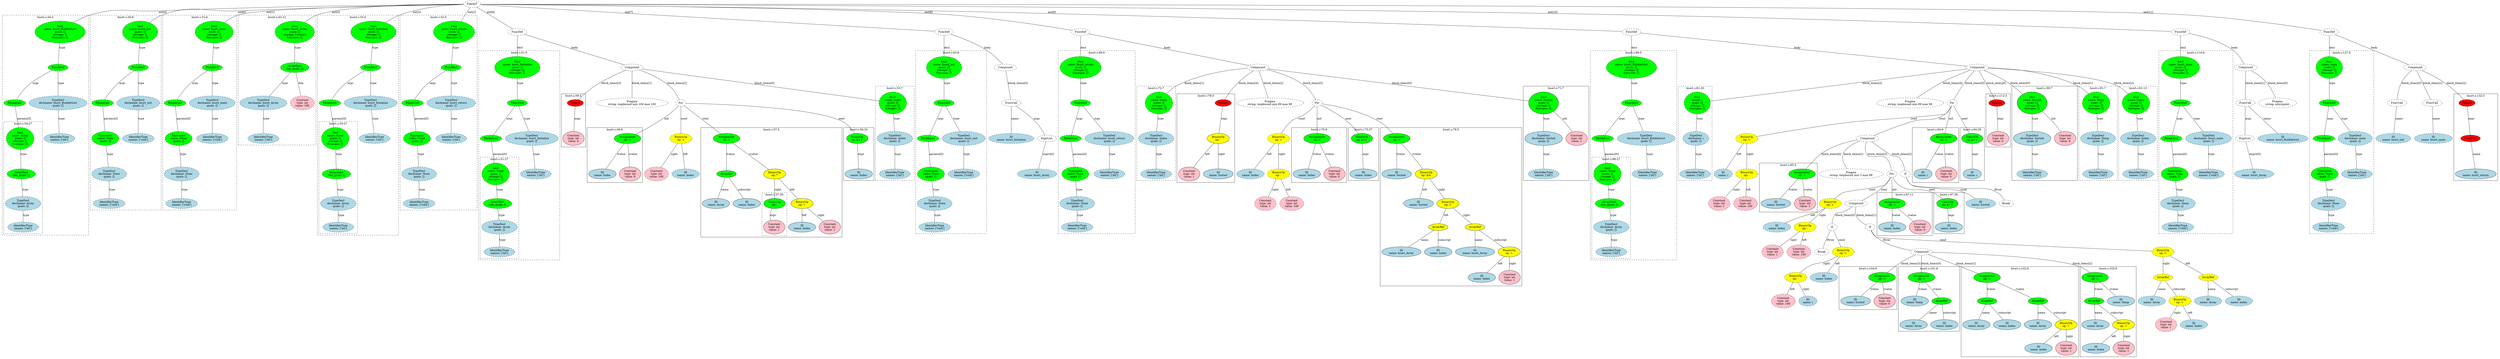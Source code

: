 strict graph "" {
	graph [bb="0,0,11010,1907.4"];
	node [label="\N"];
	subgraph cluster50 {
		graph [bb="2084,524.81,2436,1641",
			label="bsort.c:51:5",
			lheight=0.21,
			lp="2260,1629.5",
			lwidth=0.90,
			style=dashed
		];
		subgraph cluster53 {
			graph [bb="2092,532.81,2260,1072.8",
				label="bsort.c:51:27",
				lheight=0.21,
				lp="2176,1061.3",
				lwidth=1.00,
				style=dashed
			];
			56	[fillcolor=lightblue,
				height=0.74639,
				label="IdentifierType
names: ['int']",
				pos="2176,567.68",
				style="filled,dashed",
				width=1.8463];
			55	[fillcolor=lightblue,
				height=1.041,
				label="TypeDecl
declname: Array
quals: []",
				pos="2176,699.64",
				style="filled,dashed",
				width=2.1017];
			55 -- 56	[label=type,
				lp="2188,630.66",
				pos="2176,662.09 2176,640.62 2176,613.99 2176,594.67"];
			54	[fillcolor=green,
				height=0.74639,
				label="ArrayDecl
dim_quals: []",
				pos="2170,825.59",
				style="filled,dashed",
				width=1.7678];
			54 -- 55	[label=type,
				lp="2186,762.61",
				pos="2171.3,798.61 2172.1,780.86 2173.3,757.08 2174.2,737.4"];
			53	[fillcolor=green,
				height=1.6303,
				label="Decl
name: Array
quals: []
storage: []
funcspec: []",
				pos="2162,983.15",
				style="filled,dashed",
				width=1.6696];
			53 -- 54	[label=type,
				lp="2179,898.96",
				pos="2165,924.23 2166.2,899.69 2167.6,872.34 2168.7,852.84"];
		}
		52	[fillcolor=green,
			height=0.5,
			label=ParamList,
			pos="2139,1172.5",
			style="filled,dashed",
			width=1.3179];
		52 -- 53	[label="params[0]",
			lp="2178,1088.3",
			pos="2141.1,1154.2 2144.2,1128.9 2150.2,1080.4 2154.9,1041.6"];
		51	[fillcolor=green,
			height=0.5,
			label=FuncDecl,
			pos="2229,1361.9",
			style="filled,dashed",
			width=1.2457];
		51 -- 52	[label=args,
			lp="2204.5,1277.7",
			pos="2220.9,1344 2203.7,1308.3 2164.1,1225.8 2147.1,1190.3"];
		57	[fillcolor=lightblue,
			height=1.041,
			label="TypeDecl
declname: bsort_Initialize
quals: []",
			pos="2316,1172.5",
			style="filled,dashed",
			width=3.1034];
		51 -- 57	[label=type,
			lp="2282,1277.7",
			pos="2236.9,1344 2250.9,1313.8 2280.4,1250.1 2299.2,1209.7"];
		58	[fillcolor=lightblue,
			height=0.74639,
			label="IdentifierType
names: ['int']",
			pos="2334,983.15",
			style="filled,dashed",
			width=1.8463];
		57 -- 58	[label=type,
			lp="2337,1088.3",
			pos="2319.5,1135 2323,1098.2 2328.4,1042.5 2331.5,1010.1"];
		50	[fillcolor=green,
			height=1.6303,
			label="Decl
name: bsort_Initialize
quals: []
storage: []
funcspec: []",
			pos="2229,1551.3",
			style="filled,dashed",
			width=2.6713];
		50 -- 51	[label=type,
			lp="2241,1467.1",
			pos="2229,1492.5 2229,1453.8 2229,1405.5 2229,1380.2"];
	}
	subgraph cluster35 {
		graph [bb="1018,656.77,1390,1830.4",
			label="bsort.c:34:5",
			lheight=0.21,
			lp="1204,1818.9",
			lwidth=0.90,
			style=dashed
		];
		subgraph cluster38 {
			graph [bb="1026,664.77,1194,1262.2",
				label="bsort.c:34:27",
				lheight=0.21,
				lp="1110,1250.7",
				lwidth=1.00,
				style=dashed
			];
			41	[fillcolor=lightblue,
				height=0.74639,
				label="IdentifierType
names: ['int']",
				pos="1110,699.64",
				style="filled,dashed",
				width=1.8463];
			40	[fillcolor=lightblue,
				height=1.041,
				label="TypeDecl
declname: Array
quals: []",
				pos="1110,825.59",
				style="filled,dashed",
				width=2.1017];
			40 -- 41	[label=type,
				lp="1122,762.61",
				pos="1110,788.07 1110,768.36 1110,744.49 1110,726.68"];
			39	[fillcolor=green,
				height=0.74639,
				label="ArrayDecl
dim_quals: []",
				pos="1104,983.15",
				style="filled,dashed",
				width=1.7678];
			39 -- 40	[label=type,
				lp="1120,898.96",
				pos="1105,956.11 1106,930.68 1107.5,891.75 1108.6,863.21"];
			38	[fillcolor=green,
				height=1.6303,
				label="Decl
name: Array
quals: []
storage: []
funcspec: []",
				pos="1096,1172.5",
				style="filled,dashed",
				width=1.6696];
			38 -- 39	[label=type,
				lp="1112,1088.3",
				pos="1098.5,1113.8 1099.9,1079.2 1101.8,1036.8 1102.9,1010.2"];
		}
		37	[fillcolor=green,
			height=0.5,
			label=ParamList,
			pos="1073,1361.9",
			style="filled,dashed",
			width=1.3179];
		37 -- 38	[label="params[0]",
			lp="1112,1277.7",
			pos="1075.1,1343.6 1078.2,1318.2 1084.2,1269.8 1088.9,1231"];
		36	[fillcolor=green,
			height=0.5,
			label=FuncDecl,
			pos="1260,1551.3",
			style="filled,dashed",
			width=1.2457];
		36 -- 37	[label=args,
			lp="1163.5,1467.1",
			pos="1235.7,1535.8 1207.7,1518.3 1161.4,1486.8 1129,1451.6 1108.5,1429.4 1091.1,1398.7 1081.3,1379.8"];
		42	[fillcolor=lightblue,
			height=1.041,
			label="TypeDecl
declname: bsort_BubbleSort
quals: []",
			pos="1260,1361.9",
			style="filled,dashed",
			width=3.3784];
		36 -- 42	[label=type,
			lp="1272,1467.1",
			pos="1260,1533 1260,1502.8 1260,1440 1260,1399.7"];
		43	[fillcolor=lightblue,
			height=0.74639,
			label="IdentifierType
names: ['int']",
			pos="1268,1172.5",
			style="filled,dashed",
			width=1.8463];
		42 -- 43	[label=type,
			lp="1276,1277.7",
			pos="1261.6,1324.3 1263.1,1287.6 1265.5,1231.9 1266.9,1199.5"];
		35	[fillcolor=green,
			height=1.6303,
			label="Decl
name: bsort_BubbleSort
quals: []
storage: []
funcspec: []",
			pos="1269,1740.7",
			style="filled,dashed",
			width=2.9266];
		35 -- 36	[label=type,
			lp="1278,1656.5",
			pos="1266.2,1681.9 1264.4,1643.2 1262,1594.8 1260.8,1569.5"];
	}
	subgraph cluster2 {
		graph [bb="8,790.72,318,1830.4",
			label="bsort.c:30:6",
			lheight=0.21,
			lp="163,1818.9",
			lwidth=0.90,
			style=dashed
		];
		7	[fillcolor=lightblue,
			height=0.74639,
			label="IdentifierType
names: ['void']",
			pos="91,825.59",
			style="filled,dashed",
			width=1.9053];
		6	[fillcolor=lightblue,
			height=1.041,
			label="TypeDecl
declname: None
quals: []",
			pos="91,983.15",
			style="filled,dashed",
			width=2.082];
		6 -- 7	[label=type,
			lp="103,898.96",
			pos="91,945.28 91,916.71 91,877.85 91,852.49"];
		5	[fillcolor=green,
			height=1.041,
			label="Typename
name: None
quals: []",
			pos="75,1172.5",
			style="filled,dashed",
			width=1.6303];
		5 -- 6	[label=type,
			lp="95,1088.3",
			pos="78.123,1135 80.942,1101.9 85.068,1053.6 87.885,1020.6"];
		4	[fillcolor=green,
			height=0.5,
			label=ParamList,
			pos="63,1361.9",
			style="filled,dashed",
			width=1.3179];
		4 -- 5	[label="params[0]",
			lp="97,1277.7",
			pos="64.107,1343.6 66.04,1313.4 70.066,1250.6 72.645,1210.3"];
		3	[fillcolor=green,
			height=0.5,
			label=FuncDecl,
			pos="219,1551.3",
			style="filled,dashed",
			width=1.2457];
		3 -- 4	[label=args,
			lp="148.5,1467.1",
			pos="200.78,1534.6 179.73,1516.1 144.69,1483.5 119,1451.6 100.16,1428.2 82.345,1398.1 72.057,1379.7"];
		8	[fillcolor=lightblue,
			height=1.041,
			label="TypeDecl
declname: bsort_init
quals: []",
			pos="219,1361.9",
			style="filled,dashed",
			width=2.5142];
		3 -- 8	[label=type,
			lp="231,1467.1",
			pos="219,1533 219,1502.8 219,1440 219,1399.7"];
		9	[fillcolor=lightblue,
			height=0.74639,
			label="IdentifierType
names: ['void']",
			pos="220,1172.5",
			style="filled,dashed",
			width=1.9053];
		8 -- 9	[label=type,
			lp="232,1277.7",
			pos="219.2,1324.3 219.39,1287.6 219.69,1231.9 219.86,1199.5"];
		2	[fillcolor=green,
			height=1.6303,
			label="Decl
name: bsort_init
quals: []
storage: []
funcspec: []",
			pos="227,1740.7",
			style="filled,dashed",
			width=2.082];
		2 -- 3	[label=type,
			lp="236,1656.5",
			pos="224.53,1681.9 222.88,1643.2 220.82,1594.8 219.74,1569.5"];
	}
	subgraph cluster73 {
		graph [bb="2560,646.16,3192,1230.4",
			label="bsort.c:57:5",
			lheight=0.21,
			lp="2876,1218.9",
			lwidth=0.90
		];
		subgraph cluster81 {
			graph [bb="2836,654.16,2946,883.46",
				label="bsort.c:57:39",
				lheight=0.21,
				lp="2891,871.96",
				lwidth=1.00,
				style=dashed
			];
			82	[fillcolor=pink,
				height=1.041,
				label="Constant
type: int
value: 1",
				pos="2890,699.64",
				style=filled,
				width=1.2767];
			81	[fillcolor=green,
				height=0.74639,
				label="UnaryOp
op: -",
				pos="2891,825.59",
				style=filled,
				width=1.316];
			81 -- 82	[label=expr,
				lp="2887.5,762.61",
				pos="2881.9,799.15 2879.1,790.11 2876.4,779.77 2875,770.11 2873.4,758.88 2874.9,746.74 2877.4,735.81"];
		}
		75	[fillcolor=lightblue,
			height=0.74639,
			label="ID
name: Array",
			pos="2628,825.59",
			style=filled,
			width=1.6696];
		74	[fillcolor=green,
			height=0.5,
			label=ArrayRef,
			pos="2766,983.15",
			style=filled,
			width=1.2277];
		74 -- 75	[label=name,
			lp="2712.5,898.96",
			pos="2751.8,966.09 2727.5,938.76 2678.1,883.08 2649.6,850.94"];
		76	[fillcolor=lightblue,
			height=0.74639,
			label="ID
name: Index",
			pos="2766,825.59",
			style=filled,
			width=1.6696];
		74 -- 76	[label=subscript,
			lp="2790.5,898.96",
			pos="2766,964.91 2766,937.7 2766,884.61 2766,852.7"];
		73	[fillcolor=green,
			height=0.74639,
			label="Assignment
op: =",
			pos="2934,1172.5",
			style=filled,
			width=1.6106];
		73 -- 74	[label=lvalue,
			lp="2883,1088.3",
			pos="2912.4,1147.4 2877.6,1108.7 2810.3,1033.6 2780.6,1000.5"];
		77	[fillcolor=yellow,
			height=0.74639,
			label="BinaryOp
op: *",
			pos="2934,983.15",
			style=filled,
			width=1.3749];
		73 -- 77	[label=rvalue,
			lp="2951,1088.3",
			pos="2934,1145.5 2934,1109.8 2934,1046 2934,1010.3"];
		77 -- 81	[label=right,
			lp="2926,898.96",
			pos="2926.9,956.46 2918.9,927.64 2906.1,881.15 2898.1,852.32"];
		78	[fillcolor=yellow,
			height=0.74639,
			label="BinaryOp
op: +",
			pos="3014,825.59",
			style=filled,
			width=1.3749];
		77 -- 78	[label=left,
			lp="2988.5,898.96",
			pos="2946.9,957.16 2961.7,928.21 2986.1,880.81 3001,851.78"];
		79	[fillcolor=lightblue,
			height=0.74639,
			label="ID
name: Index",
			pos="3014,699.64",
			style=filled,
			width=1.6696];
		78 -- 79	[label=left,
			lp="3023.5,762.61",
			pos="3014,798.61 3014,777.45 3014,747.73 3014,726.59"];
		80	[fillcolor=pink,
			height=1.041,
			label="Constant
type: int
value: 1",
			pos="3138,699.64",
			style=filled,
			width=1.2767];
		78 -- 80	[label=right,
			lp="3097,762.61",
			pos="3037,801.57 3057.5,781.12 3087.4,751.17 3109.4,729.2"];
	}
	subgraph cluster71 {
		graph [bb="3706,948.28,3842,1230.4",
			label="bsort.c:56:33",
			lheight=0.21,
			lp="3774,1218.9",
			lwidth=1.00
		];
		72	[fillcolor=lightblue,
			height=0.74639,
			label="ID
name: Index",
			pos="3774,983.15",
			style=filled,
			width=1.6696];
		71	[fillcolor=green,
			height=0.74639,
			label="UnaryOp
op: p++",
			pos="3767,1172.5",
			style=filled,
			width=1.316];
		71 -- 72	[label=expr,
			lp="3783.5,1088.3",
			pos="3768,1145.5 3769.3,1109.8 3771.7,1046 3773,1010.3"];
	}
	subgraph cluster10 {
		graph [bb="326,790.72,650,1830.4",
			label="bsort.c:31:6",
			lheight=0.21,
			lp="488,1818.9",
			lwidth=0.90,
			style=dashed
		];
		15	[fillcolor=lightblue,
			height=0.74639,
			label="IdentifierType
names: ['void']",
			pos="409,825.59",
			style="filled,dashed",
			width=1.9053];
		14	[fillcolor=lightblue,
			height=1.041,
			label="TypeDecl
declname: None
quals: []",
			pos="409,983.15",
			style="filled,dashed",
			width=2.082];
		14 -- 15	[label=type,
			lp="421,898.96",
			pos="409,945.28 409,916.71 409,877.85 409,852.49"];
		13	[fillcolor=green,
			height=1.041,
			label="Typename
name: None
quals: []",
			pos="396,1172.5",
			style="filled,dashed",
			width=1.6303];
		13 -- 14	[label=type,
			lp="415,1088.3",
			pos="398.54,1135 400.83,1101.9 404.18,1053.6 406.47,1020.6"];
		12	[fillcolor=green,
			height=0.5,
			label=ParamList,
			pos="381,1361.9",
			style="filled,dashed",
			width=1.3179];
		12 -- 13	[label="params[0]",
			lp="417,1277.7",
			pos="382.38,1343.6 384.8,1313.4 389.83,1250.6 393.06,1210.3"];
		11	[fillcolor=green,
			height=0.5,
			label=FuncDecl,
			pos="544,1551.3",
			style="filled,dashed",
			width=1.2457];
		11 -- 12	[label=args,
			lp="467.5,1467.1",
			pos="524.39,1534.9 501.76,1516.5 464.17,1484.2 437,1451.6 417.77,1428.5 400.07,1398.3 389.91,1379.8"];
		16	[fillcolor=lightblue,
			height=1.041,
			label="TypeDecl
declname: bsort_main
quals: []",
			pos="544,1361.9",
			style="filled,dashed",
			width=2.7106];
		11 -- 16	[label=type,
			lp="556,1467.1",
			pos="544,1533 544,1502.8 544,1440 544,1399.7"];
		17	[fillcolor=lightblue,
			height=0.74639,
			label="IdentifierType
names: ['void']",
			pos="544,1172.5",
			style="filled,dashed",
			width=1.9053];
		16 -- 17	[label=type,
			lp="556,1277.7",
			pos="544,1324.3 544,1287.6 544,1231.9 544,1199.5"];
		10	[fillcolor=green,
			height=1.6303,
			label="Decl
name: bsort_main
quals: []
storage: []
funcspec: []",
			pos="552,1740.7",
			style="filled,dashed",
			width=2.2785];
		10 -- 11	[label=type,
			lp="561,1656.5",
			pos="549.53,1681.9 547.88,1643.2 545.82,1594.8 544.74,1569.5"];
	}
	subgraph cluster44 {
		graph [bb="1398,1137.7,1737,1830.4",
			label="bsort.c:43:12",
			lheight=0.21,
			lp="1567.5,1818.9",
			lwidth=1.00,
			style=dashed
		];
		47	[fillcolor=lightblue,
			height=0.74639,
			label="IdentifierType
names: ['int']",
			pos="1506,1172.5",
			style="filled,dashed",
			width=1.8463];
		46	[fillcolor=lightblue,
			height=1.041,
			label="TypeDecl
declname: bsort_Array
quals: []",
			pos="1506,1361.9",
			style="filled,dashed",
			width=2.7891];
		46 -- 47	[label=type,
			lp="1518,1277.7",
			pos="1506,1324.3 1506,1287.6 1506,1231.9 1506,1199.5"];
		45	[fillcolor=green,
			height=0.74639,
			label="ArrayDecl
dim_quals: []",
			pos="1645,1551.3",
			style="filled,dashed",
			width=1.7678];
		45 -- 46	[label=type,
			lp="1600,1467.1",
			pos="1626.5,1525.4 1602.3,1492.8 1559.7,1435.2 1532.1,1398.1"];
		48	[fillcolor=pink,
			height=1.041,
			label="Constant
type: int
value: 100",
			pos="1677,1361.9",
			style="filled,dashed",
			width=1.4535];
		45 -- 48	[label=dim,
			lp="1672,1467.1",
			pos="1649.4,1524.2 1655,1491.8 1664.5,1436 1670.8,1399.4"];
		44	[fillcolor=green,
			height=1.6303,
			label="Decl
name: bsort_Array
quals: []
storage: ['static']
funcspec: []",
			pos="1645,1740.7",
			style="filled,dashed",
			width=2.3374];
		44 -- 45	[label=type,
			lp="1657,1656.5",
			pos="1645,1681.9 1645,1647.3 1645,1604.9 1645,1578.3"];
	}
	subgraph cluster65 {
		graph [bb="3452,937.67,3698,1230.4",
			label="bsort.c:56:9",
			lheight=0.21,
			lp="3575,1218.9",
			lwidth=0.90
		];
		66	[fillcolor=lightblue,
			height=0.74639,
			label="ID
name: Index",
			pos="3520,983.15",
			style=filled,
			width=1.6696];
		65	[fillcolor=green,
			height=0.74639,
			label="Assignment
op: =",
			pos="3520,1172.5",
			style=filled,
			width=1.6106];
		65 -- 66	[label=lvalue,
			lp="3537,1088.3",
			pos="3520,1145.5 3520,1109.8 3520,1046 3520,1010.3"];
		67	[fillcolor=pink,
			height=1.041,
			label="Constant
type: int
value: 0",
			pos="3644,983.15",
			style=filled,
			width=1.2767];
		65 -- 67	[label=rvalue,
			lp="3601,1088.3",
			pos="3538,1146.6 3552.1,1126.8 3572.2,1098.3 3589,1072.8 3601,1054.7 3613.8,1034.1 3624.1,1017.3"];
	}
	subgraph cluster26 {
		graph [bb="658,656.77,1010,1830.4",
			label="bsort.c:33:5",
			lheight=0.21,
			lp="834,1818.9",
			lwidth=0.90,
			style=dashed
		];
		subgraph cluster29 {
			graph [bb="666,664.77,834,1262.2",
				label="bsort.c:33:27",
				lheight=0.21,
				lp="750,1250.7",
				lwidth=1.00,
				style=dashed
			];
			32	[fillcolor=lightblue,
				height=0.74639,
				label="IdentifierType
names: ['int']",
				pos="750,699.64",
				style="filled,dashed",
				width=1.8463];
			31	[fillcolor=lightblue,
				height=1.041,
				label="TypeDecl
declname: Array
quals: []",
				pos="750,825.59",
				style="filled,dashed",
				width=2.1017];
			31 -- 32	[label=type,
				lp="762,762.61",
				pos="750,788.07 750,768.36 750,744.49 750,726.68"];
			30	[fillcolor=green,
				height=0.74639,
				label="ArrayDecl
dim_quals: []",
				pos="744,983.15",
				style="filled,dashed",
				width=1.7678];
			30 -- 31	[label=type,
				lp="760,898.96",
				pos="745,956.11 745.99,930.68 747.49,891.75 748.59,863.21"];
			29	[fillcolor=green,
				height=1.6303,
				label="Decl
name: Array
quals: []
storage: []
funcspec: []",
				pos="738,1172.5",
				style="filled,dashed",
				width=1.6696];
			29 -- 30	[label=type,
				lp="753,1088.3",
				pos="739.85,1113.8 740.96,1079.2 742.31,1036.8 743.17,1010.2"];
		}
		28	[fillcolor=green,
			height=0.5,
			label=ParamList,
			pos="713,1361.9",
			style="filled,dashed",
			width=1.3179];
		28 -- 29	[label="params[0]",
			lp="753,1277.7",
			pos="715.31,1343.6 718.69,1318.2 725.16,1269.8 730.33,1231"];
		27	[fillcolor=green,
			height=0.5,
			label=FuncDecl,
			pos="890,1551.3",
			style="filled,dashed",
			width=1.2457];
		27 -- 28	[label=args,
			lp="801.5,1467.1",
			pos="867.64,1535.4 841.87,1517.5 799.2,1485.7 769,1451.6 748.96,1429 731.36,1398.4 721.47,1379.7"];
		33	[fillcolor=lightblue,
			height=1.041,
			label="TypeDecl
declname: bsort_Initialize
quals: []",
			pos="890,1361.9",
			style="filled,dashed",
			width=3.1034];
		27 -- 33	[label=type,
			lp="902,1467.1",
			pos="890,1533 890,1502.8 890,1440 890,1399.7"];
		34	[fillcolor=lightblue,
			height=0.74639,
			label="IdentifierType
names: ['int']",
			pos="908,1172.5",
			style="filled,dashed",
			width=1.8463];
		33 -- 34	[label=type,
			lp="911,1277.7",
			pos="893.51,1324.3 897.04,1287.6 902.39,1231.9 905.51,1199.5"];
		26	[fillcolor=green,
			height=1.6303,
			label="Decl
name: bsort_Initialize
quals: []
storage: []
funcspec: []",
			pos="898,1740.7",
			style="filled,dashed",
			width=2.6713];
		26 -- 27	[label=type,
			lp="907,1656.5",
			pos="895.53,1681.9 893.88,1643.2 891.82,1594.8 890.74,1569.5"];
	}
	subgraph cluster60 {
		graph [bb="3850,948.28,4018,1451.6",
			label="bsort.c:53:7",
			lheight=0.21,
			lp="3934,1440.1",
			lwidth=0.90,
			style=dashed
		];
		62	[fillcolor=lightblue,
			height=0.74639,
			label="IdentifierType
names: ['int']",
			pos="3934,983.15",
			style="filled,dashed",
			width=1.8463];
		61	[fillcolor=lightblue,
			height=1.041,
			label="TypeDecl
declname: Index
quals: []",
			pos="3934,1172.5",
			style="filled,dashed",
			width=2.1017];
		61 -- 62	[label=type,
			lp="3946,1088.3",
			pos="3934,1135 3934,1098.2 3934,1042.5 3934,1010.1"];
		60	[fillcolor=green,
			height=1.6303,
			label="Decl
name: Index
quals: []
storage: []
funcspec: []",
			pos="3926,1361.9",
			style="filled,dashed",
			width=1.6696];
		60 -- 61	[label=type,
			lp="3942,1277.7",
			pos="3928.5,1303.2 3929.8,1272.8 3931.3,1236.6 3932.4,1210.1"];
	}
	subgraph cluster83 {
		graph [bb="2444,1127.1,2552,1410.9",
			label="bsort.c:59:3",
			lheight=0.21,
			lp="2498,1399.4",
			lwidth=0.90
		];
		84	[fillcolor=pink,
			height=1.041,
			label="Constant
type: int
value: 0",
			pos="2498,1172.5",
			style=filled,
			width=1.2767];
		83	[fillcolor=red,
			height=0.5,
			label=Return,
			pos="2506,1361.9",
			style=filled,
			width=0.95686];
		83 -- 84	[label=expr,
			lp="2515.5,1277.7",
			pos="2505.3,1343.6 2504,1313.4 2501.3,1250.6 2499.6,1210.3"];
	}
	subgraph cluster86 {
		graph [bb="4026,664.77,4336,1641",
			label="bsort.c:63:6",
			lheight=0.21,
			lp="4181,1629.5",
			lwidth=0.90,
			style=dashed
		];
		91	[fillcolor=lightblue,
			height=0.74639,
			label="IdentifierType
names: ['void']",
			pos="4109,699.64",
			style="filled,dashed",
			width=1.9053];
		90	[fillcolor=lightblue,
			height=1.041,
			label="TypeDecl
declname: None
quals: []",
			pos="4109,825.59",
			style="filled,dashed",
			width=2.082];
		90 -- 91	[label=type,
			lp="4121,762.61",
			pos="4109,788.07 4109,768.36 4109,744.49 4109,726.68"];
		89	[fillcolor=green,
			height=1.041,
			label="Typename
name: None
quals: []",
			pos="4093,983.15",
			style="filled,dashed",
			width=1.6303];
		89 -- 90	[label=type,
			lp="4114,898.96",
			pos="4096.8,945.68 4099.3,920.8 4102.7,887.99 4105.2,863.1"];
		88	[fillcolor=green,
			height=0.5,
			label=ParamList,
			pos="4081,1172.5",
			style="filled,dashed",
			width=1.3179];
		88 -- 89	[label="params[0]",
			lp="4115,1088.3",
			pos="4082.1,1154.2 4084,1124.1 4088.1,1061.2 4090.6,1020.9"];
		87	[fillcolor=green,
			height=0.5,
			label=FuncDecl,
			pos="4118,1361.9",
			style="filled,dashed",
			width=1.2457];
		87 -- 88	[label=args,
			lp="4114.5,1277.7",
			pos="4114.7,1344 4107.6,1308.4 4091.4,1226.3 4084.4,1190.6"];
		92	[fillcolor=lightblue,
			height=1.041,
			label="TypeDecl
declname: bsort_init
quals: []",
			pos="4237,1172.5",
			style="filled,dashed",
			width=2.5142];
		87 -- 92	[label=type,
			lp="4186,1277.7",
			pos="4128.6,1344.3 4147.7,1314.1 4188.6,1249.7 4214.4,1209.2"];
		93	[fillcolor=lightblue,
			height=0.74639,
			label="IdentifierType
names: ['void']",
			pos="4238,983.15",
			style="filled,dashed",
			width=1.9053];
		92 -- 93	[label=type,
			lp="4250,1088.3",
			pos="4237.2,1135 4237.4,1098.2 4237.7,1042.5 4237.9,1010.1"];
		86	[fillcolor=green,
			height=1.6303,
			label="Decl
name: bsort_init
quals: []
storage: []
funcspec: []",
			pos="4118,1551.3",
			style="filled,dashed",
			width=2.082];
		86 -- 87	[label=type,
			lp="4130,1467.1",
			pos="4118,1492.5 4118,1453.8 4118,1405.5 4118,1380.2"];
	}
	subgraph cluster100 {
		graph [bb="4650,664.77,4981,1641",
			label="bsort.c:69:5",
			lheight=0.21,
			lp="4815.5,1629.5",
			lwidth=0.90,
			style=dashed
		];
		105	[fillcolor=lightblue,
			height=0.74639,
			label="IdentifierType
names: ['void']",
			pos="4733,699.64",
			style="filled,dashed",
			width=1.9053];
		104	[fillcolor=lightblue,
			height=1.041,
			label="TypeDecl
declname: None
quals: []",
			pos="4733,825.59",
			style="filled,dashed",
			width=2.082];
		104 -- 105	[label=type,
			lp="4745,762.61",
			pos="4733,788.07 4733,768.36 4733,744.49 4733,726.68"];
		103	[fillcolor=green,
			height=1.041,
			label="Typename
name: None
quals: []",
			pos="4724,983.15",
			style="filled,dashed",
			width=1.6303];
		103 -- 104	[label=type,
			lp="4742,898.96",
			pos="4726.1,945.68 4727.5,920.8 4729.4,887.99 4730.9,863.1"];
		102	[fillcolor=green,
			height=0.5,
			label=ParamList,
			pos="4705,1172.5",
			style="filled,dashed",
			width=1.3179];
		102 -- 103	[label="params[0]",
			lp="4742,1088.3",
			pos="4706.8,1154.2 4709.8,1124 4716.2,1060.8 4720.3,1020.6"];
		101	[fillcolor=green,
			height=0.5,
			label=FuncDecl,
			pos="4784,1361.9",
			style="filled,dashed",
			width=1.2457];
		101 -- 102	[label=args,
			lp="4763.5,1277.7",
			pos="4776.8,1344 4761.8,1308.4 4727.2,1226.3 4712.2,1190.6"];
		106	[fillcolor=lightblue,
			height=1.041,
			label="TypeDecl
declname: bsort_return
quals: []",
			pos="4872,1172.5",
			style="filled,dashed",
			width=2.8088];
		101 -- 106	[label=type,
			lp="4838,1277.7",
			pos="4792,1344 4806.1,1313.8 4836,1250.1 4855,1209.7"];
		107	[fillcolor=lightblue,
			height=0.74639,
			label="IdentifierType
names: ['int']",
			pos="4872,983.15",
			style="filled,dashed",
			width=1.8463];
		106 -- 107	[label=type,
			lp="4884,1088.3",
			pos="4872,1135 4872,1098.2 4872,1042.5 4872,1010.1"];
		100	[fillcolor=green,
			height=1.6303,
			label="Decl
name: bsort_return
quals: []
storage: []
funcspec: []",
			pos="4784,1551.3",
			style="filled,dashed",
			width=2.357];
		100 -- 101	[label=type,
			lp="4796,1467.1",
			pos="4784,1492.5 4784,1453.8 4784,1405.5 4784,1380.2"];
	}
	subgraph cluster109 {
		graph [bb="6706,948.28,6990,1451.6",
			label="bsort.c:71:7",
			lheight=0.21,
			lp="6848,1440.1",
			lwidth=0.90
		];
		111	[fillcolor=lightblue,
			height=0.74639,
			label="IdentifierType
names: ['int']",
			pos="6793,983.15",
			style="filled,dashed",
			width=1.8463];
		110	[fillcolor=lightblue,
			height=1.041,
			label="TypeDecl
declname: Sorted
quals: []",
			pos="6793,1172.5",
			style=filled,
			width=2.1999];
		110 -- 111	[label=type,
			lp="6805,1088.3",
			pos="6793,1135 6793,1098.2 6793,1042.5 6793,1010.1"];
		109	[fillcolor=green,
			height=1.6303,
			label="Decl
name: Sorted
quals: []
storage: []
funcspec: []",
			pos="6793,1361.9",
			style=filled,
			width=1.7481];
		109 -- 110	[label=type,
			lp="6805,1277.7",
			pos="6793,1303.2 6793,1272.8 6793,1236.6 6793,1210.1"];
		112	[fillcolor=pink,
			height=1.041,
			label="Constant
type: int
value: 1",
			pos="6936,1172.5",
			style=filled,
			width=1.2767];
		109 -- 112	[label=init,
			lp="6884.5,1277.7",
			pos="6834.6,1317.6 6849.8,1300.8 6866.8,1281.2 6881,1262.2 6894.1,1244.7 6907.1,1223.9 6917.2,1206.9"];
	}
	subgraph cluster113 {
		graph [bb="4989,948.28,5157,1451.6",
			label="bsort.c:72:7",
			lheight=0.21,
			lp="5073,1440.1",
			lwidth=0.90,
			style=dashed
		];
		115	[fillcolor=lightblue,
			height=0.74639,
			label="IdentifierType
names: ['int']",
			pos="5073,983.15",
			style="filled,dashed",
			width=1.8463];
		114	[fillcolor=lightblue,
			height=1.041,
			label="TypeDecl
declname: Index
quals: []",
			pos="5073,1172.5",
			style="filled,dashed",
			width=2.1017];
		114 -- 115	[label=type,
			lp="5085,1088.3",
			pos="5073,1135 5073,1098.2 5073,1042.5 5073,1010.1"];
		113	[fillcolor=green,
			height=1.6303,
			label="Decl
name: Index
quals: []
storage: []
funcspec: []",
			pos="5085,1361.9",
			style="filled,dashed",
			width=1.6696];
		113 -- 114	[label=type,
			lp="5093,1277.7",
			pos="5081.3,1303.2 5079.4,1272.8 5077,1236.6 5075.3,1210.1"];
	}
	subgraph cluster118 {
		graph [bb="5675,937.67,5921,1230.4",
			label="bsort.c:75:9",
			lheight=0.21,
			lp="5798,1218.9",
			lwidth=0.90
		];
		119	[fillcolor=lightblue,
			height=0.74639,
			label="ID
name: Index",
			pos="5743,983.15",
			style=filled,
			width=1.6696];
		118	[fillcolor=green,
			height=0.74639,
			label="Assignment
op: =",
			pos="5781,1172.5",
			style=filled,
			width=1.6106];
		118 -- 119	[label=lvalue,
			lp="5783,1088.3",
			pos="5775.7,1145.5 5768.5,1109.7 5755.5,1045.7 5748.2,1010"];
		120	[fillcolor=pink,
			height=1.041,
			label="Constant
type: int
value: 0",
			pos="5867,983.15",
			style=filled,
			width=1.2767];
		118 -- 120	[label=rvalue,
			lp="5839,1088.3",
			pos="5792.8,1145.9 5808,1112.8 5834.4,1055.2 5851.3,1018.4"];
	}
	subgraph cluster243 {
		graph [bb="8765,1127.1,8873,1410.9",
			label="bsort.c:112:3",
			lheight=0.21,
			lp="8819,1399.4",
			lwidth=1.00
		];
		244	[fillcolor=pink,
			height=1.041,
			label="Constant
type: int
value: 0",
			pos="8819,1172.5",
			style=filled,
			width=1.2767];
		243	[fillcolor=red,
			height=0.5,
			label=Return,
			pos="8813,1361.9",
			style=filled,
			width=0.95686];
		243 -- 244	[label=expr,
			lp="8828.5,1277.7",
			pos="8813.6,1343.6 8814.5,1313.4 8816.5,1250.6 8817.8,1210.3"];
	}
	subgraph cluster246 {
		graph [bb="9527,664.77,9851,1641",
			label="bsort.c:116:6",
			lheight=0.21,
			lp="9689,1629.5",
			lwidth=1.00,
			style=dashed
		];
		251	[fillcolor=lightblue,
			height=0.74639,
			label="IdentifierType
names: ['void']",
			pos="9610,699.64",
			style="filled,dashed",
			width=1.9053];
		250	[fillcolor=lightblue,
			height=1.041,
			label="TypeDecl
declname: None
quals: []",
			pos="9610,825.59",
			style="filled,dashed",
			width=2.082];
		250 -- 251	[label=type,
			lp="9622,762.61",
			pos="9610,788.07 9610,768.36 9610,744.49 9610,726.68"];
		249	[fillcolor=green,
			height=1.041,
			label="Typename
name: None
quals: []",
			pos="9597,983.15",
			style="filled,dashed",
			width=1.6303];
		249 -- 250	[label=type,
			lp="9617,898.96",
			pos="9600,945.68 9602.1,920.8 9604.9,887.99 9606.9,863.1"];
		248	[fillcolor=green,
			height=0.5,
			label=ParamList,
			pos="9582,1172.5",
			style="filled,dashed",
			width=1.3179];
		248 -- 249	[label="params[0]",
			lp="9618,1088.3",
			pos="9583.4,1154.2 9585.8,1124.1 9590.8,1061.2 9594.1,1020.9"];
		247	[fillcolor=green,
			height=0.5,
			label=FuncDecl,
			pos="9710,1361.9",
			style="filled,dashed",
			width=1.2457];
		247 -- 248	[label=args,
			lp="9665.5,1277.7",
			pos="9697.4,1344.4 9682.8,1325 9658,1291.7 9638,1262.2 9621.3,1237.7 9603.2,1208.4 9592.2,1190.4"];
		252	[fillcolor=lightblue,
			height=1.041,
			label="TypeDecl
declname: bsort_main
quals: []",
			pos="9745,1172.5",
			style="filled,dashed",
			width=2.7106];
		247 -- 252	[label=type,
			lp="9739,1277.7",
			pos="9713.2,1344 9718.8,1313.9 9730.6,1250.5 9738.2,1210.1"];
		253	[fillcolor=lightblue,
			height=0.74639,
			label="IdentifierType
names: ['void']",
			pos="9745,983.15",
			style="filled,dashed",
			width=1.9053];
		252 -- 253	[label=type,
			lp="9757,1088.3",
			pos="9745,1135 9745,1098.2 9745,1042.5 9745,1010.1"];
		246	[fillcolor=green,
			height=1.6303,
			label="Decl
name: bsort_main
quals: []
storage: []
funcspec: []",
			pos="9710,1551.3",
			style="filled,dashed",
			width=2.2785];
		246 -- 247	[label=type,
			lp="9722,1467.1",
			pos="9710,1492.5 9710,1453.8 9710,1405.5 9710,1380.2"];
	}
	subgraph cluster274 {
		graph [bb="10816,948.28,11002,1410.9",
			label="bsort.c:132:3",
			lheight=0.21,
			lp="10909,1399.4",
			lwidth=1.00
		];
		276	[fillcolor=lightblue,
			height=0.74639,
			label="ID
name: bsort_return",
			pos="10909,983.15",
			style=filled,
			width=2.357];
		275	[fillcolor=red,
			height=0.5,
			label=FuncCall,
			pos="10889,1172.5",
			style=filled,
			width=1.1916];
		275 -- 276	[label=name,
			lp="10914,1088.3",
			pos="10891,1154.2 10894,1121.3 10902,1049.2 10906,1010.3"];
		274	[fillcolor=red,
			height=0.5,
			label=Return,
			pos="10873,1361.9",
			style=filled,
			width=0.95686];
		274 -- 275	[label=expr,
			lp="10892,1277.7",
			pos="10874,1343.6 10878,1307.9 10884,1226.4 10888,1190.8"];
	}
	subgraph cluster171 {
		graph [bb="8431,937.67,8639,1230.4",
			label="bsort.c:94:9",
			lheight=0.21,
			lp="8535,1218.9",
			lwidth=0.90
		];
		172	[fillcolor=lightblue,
			height=0.74639,
			label="ID
name: i",
			pos="8480,983.15",
			style=filled,
			width=1.1392];
		171	[fillcolor=green,
			height=0.74639,
			label="Assignment
op: =",
			pos="8573,1172.5",
			style=filled,
			width=1.6106];
		171 -- 172	[label=lvalue,
			lp="8552,1088.3",
			pos="8560.5,1146.3 8542.6,1110.3 8510.1,1044.8 8492.3,1009"];
		173	[fillcolor=pink,
			height=1.041,
			label="Constant
type: int
value: 0",
			pos="8585,983.15",
			style=filled,
			width=1.2767];
		171 -- 173	[label=rvalue,
			lp="8596,1088.3",
			pos="8574.7,1145.5 8576.7,1113 8580.3,1057.3 8582.7,1020.6"];
	}
	subgraph cluster179 {
		graph [bb="8647,948.28,8757,1230.4",
			label="bsort.c:94:29",
			lheight=0.21,
			lp="8702,1218.9",
			lwidth=1.00
		];
		180	[fillcolor=lightblue,
			height=0.74639,
			label="ID
name: i",
			pos="8702,983.15",
			style=filled,
			width=1.1392];
		179	[fillcolor=green,
			height=0.74639,
			label="UnaryOp
op: p++",
			pos="8702,1172.5",
			style=filled,
			width=1.316];
		179 -- 180	[label=expr,
			lp="8714.5,1088.3",
			pos="8702,1145.5 8702,1109.8 8702,1046 8702,1010.3"];
	}
	subgraph cluster126 {
		graph [bb="5929,948.28,6065,1230.4",
			label="bsort.c:75:37",
			lheight=0.21,
			lp="5997,1218.9",
			lwidth=1.00
		];
		127	[fillcolor=lightblue,
			height=0.74639,
			label="ID
name: Index",
			pos="5997,983.15",
			style=filled,
			width=1.6696];
		126	[fillcolor=green,
			height=0.74639,
			label="UnaryOp
op: p++",
			pos="5990,1172.5",
			style=filled,
			width=1.316];
		126 -- 127	[label=expr,
			lp="6006.5,1088.3",
			pos="5991,1145.5 5992.3,1109.8 5994.7,1046 5996,1010.3"];
	}
	subgraph cluster128 {
		graph [bb="6073,385.86,6698,1230.4",
			label="bsort.c:76:5",
			lheight=0.21,
			lp="6385.5,1218.9",
			lwidth=0.90
		];
		129	[fillcolor=lightblue,
			height=0.74639,
			label="ID
name: Sorted",
			pos="6144,983.15",
			style=filled,
			width=1.7481];
		128	[fillcolor=green,
			height=0.74639,
			label="Assignment
op: =",
			pos="6144,1172.5",
			style=filled,
			width=1.6106];
		128 -- 129	[label=lvalue,
			lp="6161,1088.3",
			pos="6144,1145.5 6144,1109.8 6144,1046 6144,1010.3"];
		130	[fillcolor=yellow,
			height=0.74639,
			label="BinaryOp
op: &&",
			pos="6274,983.15",
			style=filled,
			width=1.3749];
		128 -- 130	[label=rvalue,
			lp="6228,1088.3",
			pos="6162.4,1147 6177.2,1127.2 6198.3,1098.5 6216,1072.8 6230.7,1051.5 6246.8,1026.8 6258.3,1008.8"];
		131	[fillcolor=lightblue,
			height=0.74639,
			label="ID
name: Sorted",
			pos="6236,825.59",
			style=filled,
			width=1.7481];
		130 -- 131	[label=left,
			lp="6264.5,898.96",
			pos="6267.7,956.46 6260.7,927.73 6249.4,881.43 6242.3,852.58"];
		132	[fillcolor=yellow,
			height=0.74639,
			label="BinaryOp
op: <",
			pos="6366,825.59",
			style=filled,
			width=1.3749];
		130 -- 132	[label=right,
			lp="6339,898.96",
			pos="6288.8,957.16 6305.9,928.13 6334.1,880.52 6351.3,851.52"];
		133	[fillcolor=yellow,
			height=0.5,
			label=ArrayRef,
			pos="6327,699.64",
			style=filled,
			width=1.2277];
		132 -- 133	[label=left,
			lp="6358.5,762.61",
			pos="6357.9,798.91 6350.2,774.51 6338.9,738.54 6332.3,717.56"];
		136	[fillcolor=yellow,
			height=0.5,
			label=ArrayRef,
			pos="6489,699.64",
			style=filled,
			width=1.2277];
		132 -- 136	[label=right,
			lp="6448,762.61",
			pos="6388.8,801.57 6413.3,776.92 6451.5,738.46 6472.9,716.83"];
		134	[fillcolor=lightblue,
			height=0.74639,
			label="ID
name: bsort_Array",
			pos="6165,567.68",
			style=filled,
			width=2.3374];
		133 -- 134	[label=name,
			lp="6266.5,630.66",
			pos="6307.8,683.22 6280,660.9 6228.2,619.37 6195.2,592.92"];
		135	[fillcolor=lightblue,
			height=0.74639,
			label="ID
name: Index",
			pos="6327,567.68",
			style=filled,
			width=1.6696];
		133 -- 135	[label=subscript,
			lp="6351.5,630.66",
			pos="6327,681.38 6327,659.29 6327,620.79 6327,595.02"];
		137	[fillcolor=lightblue,
			height=0.74639,
			label="ID
name: bsort_Array",
			pos="6489,567.68",
			style=filled,
			width=2.3374];
		136 -- 137	[label=name,
			lp="6504.5,630.66",
			pos="6489,681.38 6489,659.29 6489,620.79 6489,595.02"];
		138	[fillcolor=yellow,
			height=0.74639,
			label="BinaryOp
op: +",
			pos="6641,567.68",
			style=filled,
			width=1.3749];
		136 -- 138	[label=subscript,
			lp="6599.5,630.66",
			pos="6507.3,682.96 6534.3,659.94 6584.6,616.89 6615.2,590.71"];
		139	[fillcolor=lightblue,
			height=0.74639,
			label="ID
name: Index",
			pos="6519,431.34",
			style=filled,
			width=1.6696];
		138 -- 139	[label=left,
			lp="6600.5,504.71",
			pos="6619.7,543.28 6597.6,518.92 6563.2,480.97 6540.8,456.37"];
		140	[fillcolor=pink,
			height=1.041,
			label="Constant
type: int
value: 1",
			pos="6643,431.34",
			style=filled,
			width=1.2767];
		138 -- 140	[label=right,
			lp="6655,504.71",
			pos="6641.4,540.78 6641.7,520.35 6642.1,491.59 6642.5,468.83"];
	}
	subgraph cluster141 {
		graph [bb="5165,937.67,5417,1410.9",
			label="bsort.c:78:3",
			lheight=0.21,
			lp="5291,1399.4",
			lwidth=0.90
		];
		143	[fillcolor=pink,
			height=1.041,
			label="Constant
type: int
value: 1",
			pos="5219,983.15",
			style=filled,
			width=1.2767];
		142	[fillcolor=yellow,
			height=0.74639,
			label="BinaryOp
op: -",
			pos="5346,1172.5",
			style=filled,
			width=1.3749];
		142 -- 143	[label=left,
			lp="5299.5,1088.3",
			pos="5327.4,1147.2 5312.6,1127.4 5291.4,1098.7 5274,1072.8 5261.9,1054.8 5249,1034.2 5238.8,1017.4"];
		144	[fillcolor=lightblue,
			height=0.74639,
			label="ID
name: Sorted",
			pos="5346,983.15",
			style=filled,
			width=1.7481];
		142 -- 144	[label=right,
			lp="5359,1088.3",
			pos="5346,1145.5 5346,1109.8 5346,1046 5346,1010.3"];
		141	[fillcolor=red,
			height=0.5,
			label=Return,
			pos="5359,1361.9",
			style=filled,
			width=0.95686];
		141 -- 142	[label=expr,
			lp="5366.5,1277.7",
			pos="5357.8,1343.6 5355.5,1310.6 5350.5,1238.6 5347.8,1199.7"];
	}
	subgraph cluster146 {
		graph [bb="6998,524.81,7370,1641",
			label="bsort.c:88:5",
			lheight=0.21,
			lp="7184,1629.5",
			lwidth=0.90,
			style=dashed
		];
		subgraph cluster149 {
			graph [bb="7006,532.81,7174,1072.8",
				label="bsort.c:88:27",
				lheight=0.21,
				lp="7090,1061.3",
				lwidth=1.00,
				style=dashed
			];
			152	[fillcolor=lightblue,
				height=0.74639,
				label="IdentifierType
names: ['int']",
				pos="7090,567.68",
				style="filled,dashed",
				width=1.8463];
			151	[fillcolor=lightblue,
				height=1.041,
				label="TypeDecl
declname: Array
quals: []",
				pos="7090,699.64",
				style="filled,dashed",
				width=2.1017];
			151 -- 152	[label=type,
				lp="7102,630.66",
				pos="7090,662.09 7090,640.62 7090,613.99 7090,594.67"];
			150	[fillcolor=green,
				height=0.74639,
				label="ArrayDecl
dim_quals: []",
				pos="7084,825.59",
				style="filled,dashed",
				width=1.7678];
			150 -- 151	[label=type,
				lp="7100,762.61",
				pos="7085.3,798.61 7086.1,780.86 7087.3,757.08 7088.2,737.4"];
			149	[fillcolor=green,
				height=1.6303,
				label="Decl
name: Array
quals: []
storage: []
funcspec: []",
				pos="7076,983.15",
				style="filled,dashed",
				width=1.6696];
			149 -- 150	[label=type,
				lp="7093,898.96",
				pos="7079,924.23 7080.2,899.69 7081.6,872.34 7082.7,852.84"];
		}
		148	[fillcolor=green,
			height=0.5,
			label=ParamList,
			pos="7053,1172.5",
			style="filled,dashed",
			width=1.3179];
		148 -- 149	[label="params[0]",
			lp="7092,1088.3",
			pos="7055.1,1154.2 7058.2,1128.9 7064.2,1080.4 7068.9,1041.6"];
		147	[fillcolor=green,
			height=0.5,
			label=FuncDecl,
			pos="7152,1361.9",
			style="filled,dashed",
			width=1.2457];
		147 -- 148	[label=args,
			lp="7123.5,1277.7",
			pos="7143,1344 7124.2,1308.3 7080.6,1225.8 7061.9,1190.3"];
		153	[fillcolor=lightblue,
			height=1.041,
			label="TypeDecl
declname: bsort_BubbleSort
quals: []",
			pos="7240,1172.5",
			style="filled,dashed",
			width=3.3784];
		147 -- 153	[label=type,
			lp="7206,1277.7",
			pos="7160,1344 7174.1,1313.8 7204,1250.1 7223,1209.7"];
		154	[fillcolor=lightblue,
			height=0.74639,
			label="IdentifierType
names: ['int']",
			pos="7248,983.15",
			style="filled,dashed",
			width=1.8463];
		153 -- 154	[label=type,
			lp="7256,1088.3",
			pos="7241.6,1135 7243.1,1098.2 7245.5,1042.5 7246.9,1010.1"];
		146	[fillcolor=green,
			height=1.6303,
			label="Decl
name: bsort_BubbleSort
quals: []
storage: []
funcspec: []",
			pos="7152,1551.3",
			style="filled,dashed",
			width=2.9266];
		146 -- 147	[label=type,
			lp="7164,1467.1",
			pos="7152,1492.5 7152,1453.8 7152,1405.5 7152,1380.2"];
	}
	subgraph cluster156 {
		graph [bb="8881,948.28,9165,1451.6",
			label="bsort.c:90:7",
			lheight=0.21,
			lp="9023,1440.1",
			lwidth=0.90
		];
		158	[fillcolor=lightblue,
			height=0.74639,
			label="IdentifierType
names: ['int']",
			pos="8968,983.15",
			style="filled,dashed",
			width=1.8463];
		157	[fillcolor=lightblue,
			height=1.041,
			label="TypeDecl
declname: Sorted
quals: []",
			pos="8968,1172.5",
			style=filled,
			width=2.1999];
		157 -- 158	[label=type,
			lp="8980,1088.3",
			pos="8968,1135 8968,1098.2 8968,1042.5 8968,1010.1"];
		156	[fillcolor=green,
			height=1.6303,
			label="Decl
name: Sorted
quals: []
storage: []
funcspec: []",
			pos="8968,1361.9",
			style=filled,
			width=1.7481];
		156 -- 157	[label=type,
			lp="8980,1277.7",
			pos="8968,1303.2 8968,1272.8 8968,1236.6 8968,1210.1"];
		159	[fillcolor=pink,
			height=1.041,
			label="Constant
type: int
value: 0",
			pos="9111,1172.5",
			style=filled,
			width=1.2767];
		156 -- 159	[label=init,
			lp="9059.5,1277.7",
			pos="9009.6,1317.6 9024.8,1300.8 9041.8,1281.2 9056,1262.2 9069.1,1244.7 9082.1,1223.9 9092.2,1206.9"];
	}
	subgraph cluster160 {
		graph [bb="9173,948.28,9343,1451.6",
			label="bsort.c:91:7",
			lheight=0.21,
			lp="9258,1440.1",
			lwidth=0.90,
			style=dashed
		];
		162	[fillcolor=lightblue,
			height=0.74639,
			label="IdentifierType
names: ['int']",
			pos="9258,983.15",
			style="filled,dashed",
			width=1.8463];
		161	[fillcolor=lightblue,
			height=1.041,
			label="TypeDecl
declname: Temp
quals: []",
			pos="9258,1172.5",
			style="filled,dashed",
			width=2.141];
		161 -- 162	[label=type,
			lp="9270,1088.3",
			pos="9258,1135 9258,1098.2 9258,1042.5 9258,1010.1"];
		160	[fillcolor=green,
			height=1.6303,
			label="Decl
name: Temp
quals: []
storage: []
funcspec: []",
			pos="9250,1361.9",
			style="filled,dashed",
			width=1.6892];
		160 -- 161	[label=type,
			lp="9266,1277.7",
			pos="9252.5,1303.2 9253.8,1272.8 9255.3,1236.6 9256.4,1210.1"];
	}
	subgraph cluster163 {
		graph [bb="9351,948.28,9519,1451.6",
			label="bsort.c:91:13",
			lheight=0.21,
			lp="9435,1440.1",
			lwidth=1.00,
			style=dashed
		];
		165	[fillcolor=lightblue,
			height=0.74639,
			label="IdentifierType
names: ['int']",
			pos="9435,983.15",
			style="filled,dashed",
			width=1.8463];
		164	[fillcolor=lightblue,
			height=1.041,
			label="TypeDecl
declname: Index
quals: []",
			pos="9435,1172.5",
			style="filled,dashed",
			width=2.1017];
		164 -- 165	[label=type,
			lp="9447,1088.3",
			pos="9435,1135 9435,1098.2 9435,1042.5 9435,1010.1"];
		163	[fillcolor=green,
			height=1.6303,
			label="Decl
name: Index
quals: []
storage: []
funcspec: []",
			pos="9427,1361.9",
			style="filled,dashed",
			width=1.6696];
		163 -- 164	[label=type,
			lp="9443,1277.7",
			pos="9429.5,1303.2 9430.8,1272.8 9432.3,1236.6 9433.4,1210.1"];
	}
	subgraph cluster166 {
		graph [bb="7378,948.28,7526,1451.6",
			label="bsort.c:91:20",
			lheight=0.21,
			lp="7452,1440.1",
			lwidth=1.00,
			style=dashed
		];
		168	[fillcolor=lightblue,
			height=0.74639,
			label="IdentifierType
names: ['int']",
			pos="7452,983.15",
			style="filled,dashed",
			width=1.8463];
		167	[fillcolor=lightblue,
			height=1.041,
			label="TypeDecl
declname: i
quals: []",
			pos="7455,1172.5",
			style="filled,dashed",
			width=1.5713];
		167 -- 168	[label=type,
			lp="7466,1088.3",
			pos="7454.4,1135 7453.8,1098.2 7452.9,1042.5 7452.4,1010.1"];
		166	[fillcolor=green,
			height=1.6303,
			label="Decl
name: i
quals: []
storage: []
funcspec: []",
			pos="7460,1361.9",
			style="filled,dashed",
			width=1.591];
		166 -- 167	[label=type,
			lp="7470,1277.7",
			pos="7458.5,1303.2 7457.6,1272.8 7456.7,1236.6 7456,1210.1"];
	}
	subgraph cluster182 {
		graph [bb="7743,780.11,7995,1041",
			label="bsort.c:95:5",
			lheight=0.21,
			lp="7869,1029.5",
			lwidth=0.90
		];
		183	[fillcolor=lightblue,
			height=0.74639,
			label="ID
name: Sorted",
			pos="7814,825.59",
			style=filled,
			width=1.7481];
		182	[fillcolor=green,
			height=0.74639,
			label="Assignment
op: =",
			pos="7927,983.15",
			style=filled,
			width=1.6106];
		182 -- 183	[label=lvalue,
			lp="7888,898.96",
			pos="7909.1,957.5 7888,928.46 7853.1,880.48 7832,851.38"];
		184	[fillcolor=pink,
			height=1.041,
			label="Constant
type: int
value: 1",
			pos="7941,825.59",
			style=filled,
			width=1.2767];
		182 -- 184	[label=rvalue,
			lp="7952,898.96",
			pos="7929.3,956.11 7931.6,930.68 7935.1,891.75 7937.7,863.21"];
	}
	subgraph cluster187 {
		graph [bb="8260,654.16,8506,883.46",
			label="bsort.c:97:11",
			lheight=0.21,
			lp="8383,871.96",
			lwidth=1.00
		];
		188	[fillcolor=lightblue,
			height=0.74639,
			label="ID
name: Index",
			pos="8328,699.64",
			style=filled,
			width=1.6696];
		187	[fillcolor=green,
			height=0.74639,
			label="Assignment
op: =",
			pos="8328,825.59",
			style=filled,
			width=1.6106];
		187 -- 188	[label=lvalue,
			lp="8345,762.61",
			pos="8328,798.61 8328,777.45 8328,747.73 8328,726.59"];
		189	[fillcolor=pink,
			height=1.041,
			label="Constant
type: int
value: 0",
			pos="8452,699.64",
			style=filled,
			width=1.2767];
		187 -- 189	[label=rvalue,
			lp="8415,762.61",
			pos="8351.6,800.98 8372,780.61 8401.5,751.13 8423.2,729.38"];
	}
	subgraph cluster195 {
		graph [bb="8514,664.77,8650,883.46",
			label="bsort.c:97:39",
			lheight=0.21,
			lp="8582,871.96",
			lwidth=1.00
		];
		196	[fillcolor=lightblue,
			height=0.74639,
			label="ID
name: Index",
			pos="8582,699.64",
			style=filled,
			width=1.6696];
		195	[fillcolor=green,
			height=0.74639,
			label="UnaryOp
op: p++",
			pos="8575,825.59",
			style=filled,
			width=1.316];
		195 -- 196	[label=expr,
			lp="8591.5,762.61",
			pos="8576.5,798.61 8577.7,777.45 8579.3,747.73 8580.5,726.59"];
	}
	subgraph cluster216 {
		graph [bb="8264,144.56,8538,489.21",
			label="bsort.c:101:9",
			lheight=0.21,
			lp="8401,477.71",
			lwidth=1.00
		];
		217	[fillcolor=lightblue,
			height=0.74639,
			label="ID
name: Temp",
			pos="8337,305.38",
			style=filled,
			width=1.6892];
		216	[fillcolor=green,
			height=0.74639,
			label="Assignment
op: =",
			pos="8415,431.34",
			style=filled,
			width=1.6106];
		216 -- 217	[label=lvalue,
			lp="8398,368.36",
			pos="8399.2,405.25 8385.7,383.75 8366.3,352.92 8352.8,331.43"];
		218	[fillcolor=green,
			height=0.5,
			label=ArrayRef,
			pos="8460,305.38",
			style=filled,
			width=1.2277];
		216 -- 218	[label=rvalue,
			lp="8458,368.36",
			pos="8424.3,404.65 8433.2,380.26 8446.2,344.28 8453.9,323.3"];
		219	[fillcolor=lightblue,
			height=0.74639,
			label="ID
name: Array",
			pos="8332,179.43",
			style=filled,
			width=1.6696];
		218 -- 219	[label=name,
			lp="8419.5,242.41",
			pos="8443.5,288.43 8421.5,267.12 8382.3,229.16 8356.7,204.39"];
		220	[fillcolor=lightblue,
			height=0.74639,
			label="ID
name: Index",
			pos="8470,179.43",
			style=filled,
			width=1.6696];
		218 -- 220	[label=subscript,
			lp="8490.5,242.41",
			pos="8461.4,287.15 8463.1,266.26 8465.9,230.85 8467.9,206.59"];
	}
	subgraph cluster221 {
		graph [bb="8546,8,9075,489.21",
			label="bsort.c:102:9",
			lheight=0.21,
			lp="8810.5,477.71",
			lwidth=1.00
		];
		223	[fillcolor=lightblue,
			height=0.74639,
			label="ID
name: Array",
			pos="8614,179.43",
			style=filled,
			width=1.6696];
		222	[fillcolor=green,
			height=0.5,
			label=ArrayRef,
			pos="8662,305.38",
			style=filled,
			width=1.2277];
		222 -- 223	[label=name,
			lp="8656.5,242.41",
			pos="8655.4,287.41 8647.3,266.46 8633.4,230.62 8624,206.25"];
		224	[fillcolor=lightblue,
			height=0.74639,
			label="ID
name: Index",
			pos="8752,179.43",
			style=filled,
			width=1.6696];
		222 -- 224	[label=subscript,
			lp="8737.5,242.41",
			pos="8674,287.92 8689.3,266.72 8716.2,229.67 8734.1,205.09"];
		221	[fillcolor=green,
			height=0.74639,
			label="Assignment
op: =",
			pos="8662,431.34",
			style=filled,
			width=1.6106];
		221 -- 222	[label=lvalue,
			lp="8679,368.36",
			pos="8662,404.35 8662,380.07 8662,344.52 8662,323.58"];
		225	[fillcolor=green,
			height=0.5,
			label=ArrayRef,
			pos="8890,305.38",
			style=filled,
			width=1.2277];
		221 -- 225	[label=rvalue,
			lp="8807,368.36",
			pos="8698.6,410.42 8745.1,385.17 8824,342.28 8864.4,320.29"];
		226	[fillcolor=lightblue,
			height=0.74639,
			label="ID
name: Array",
			pos="8890,179.43",
			style=filled,
			width=1.6696];
		225 -- 226	[label=name,
			lp="8905.5,242.41",
			pos="8890,287.15 8890,266.26 8890,230.85 8890,206.59"];
		227	[fillcolor=yellow,
			height=0.74639,
			label="BinaryOp
op: +",
			pos="9018,179.43",
			style=filled,
			width=1.3749];
		225 -- 227	[label=subscript,
			lp="8986.5,242.41",
			pos="8906.5,288.43 8928.8,266.85 8968.6,228.23 8994.2,203.49"];
		228	[fillcolor=lightblue,
			height=0.74639,
			label="ID
name: Index",
			pos="8896,53.477",
			style=filled,
			width=1.6696];
		227 -- 228	[label=left,
			lp="8974.5,116.45",
			pos="8995.3,155.41 8973.8,133.56 8941.7,100.86 8919.8,78.647"];
		229	[fillcolor=pink,
			height=1.041,
			label="Constant
type: int
value: 1",
			pos="9020,53.477",
			style=filled,
			width=1.2767];
		227 -- 229	[label=right,
			lp="9033,116.45",
			pos="9018.4,152.45 9018.7,134.7 9019.1,110.92 9019.4,91.241"];
	}
	subgraph cluster230 {
		graph [bb="9083,8,9336,489.21",
			label="bsort.c:103:9",
			lheight=0.21,
			lp="9209.5,477.71",
			lwidth=1.00
		];
		232	[fillcolor=lightblue,
			height=0.74639,
			label="ID
name: Array",
			pos="9151,179.43",
			style=filled,
			width=1.6696];
		231	[fillcolor=green,
			height=0.5,
			label=ArrayRef,
			pos="9144,305.38",
			style=filled,
			width=1.2277];
		231 -- 232	[label=name,
			lp="9163.5,242.41",
			pos="9145,287.15 9146.2,266.26 9148.2,230.85 9149.5,206.59"];
		233	[fillcolor=yellow,
			height=0.74639,
			label="BinaryOp
op: +",
			pos="9279,179.43",
			style=filled,
			width=1.3749];
		231 -- 233	[label=subscript,
			lp="9244.5,242.41",
			pos="9161.1,288.68 9184.7,267.06 9227.2,227.96 9254.3,203.14"];
		234	[fillcolor=lightblue,
			height=0.74639,
			label="ID
name: Index",
			pos="9157,53.477",
			style=filled,
			width=1.6696];
		233 -- 234	[label=left,
			lp="9235.5,116.45",
			pos="9256.3,155.41 9234.8,133.56 9202.7,100.86 9180.8,78.647"];
		235	[fillcolor=pink,
			height=1.041,
			label="Constant
type: int
value: 1",
			pos="9281,53.477",
			style=filled,
			width=1.2767];
		233 -- 235	[label=right,
			lp="9294,116.45",
			pos="9279.4,152.45 9279.7,134.7 9280.1,110.92 9280.4,91.241"];
		230	[fillcolor=green,
			height=0.74639,
			label="Assignment
op: =",
			pos="9149,431.34",
			style=filled,
			width=1.6106];
		230 -- 231	[label=lvalue,
			lp="9164,368.36",
			pos="9148,404.35 9147,380.07 9145.5,344.52 9144.7,323.58"];
		236	[fillcolor=lightblue,
			height=0.74639,
			label="ID
name: Temp",
			pos="9267,305.38",
			style=filled,
			width=1.6892];
		230 -- 236	[label=rvalue,
			lp="9233,368.36",
			pos="9171.8,406.44 9192.5,384.63 9223.1,352.55 9243.9,330.63"];
	}
	subgraph cluster237 {
		graph [bb="8004,259.91,8256,489.21",
			label="bsort.c:104:9",
			lheight=0.21,
			lp="8130,477.71",
			lwidth=1.00
		];
		238	[fillcolor=lightblue,
			height=0.74639,
			label="ID
name: Sorted",
			pos="8075,305.38",
			style=filled,
			width=1.7481];
		237	[fillcolor=green,
			height=0.74639,
			label="Assignment
op: =",
			pos="8190,431.34",
			style=filled,
			width=1.6106];
		237 -- 238	[label=lvalue,
			lp="8157,368.36",
			pos="8167.8,406.44 8147.6,384.63 8117.8,352.55 8097.5,330.63"];
		239	[fillcolor=pink,
			height=1.041,
			label="Constant
type: int
value: 0",
			pos="8202,305.38",
			style=filled,
			width=1.2767];
		237 -- 239	[label=rvalue,
			lp="8214,368.36",
			pos="8192.5,404.35 8194.2,386.6 8196.5,362.83 8198.4,343.15"];
	}
	subgraph cluster18 {
		graph [bb="1745,790.72,2076,1830.4",
			label="bsort.c:32:5",
			lheight=0.21,
			lp="1910.5,1818.9",
			lwidth=0.90,
			style=dashed
		];
		23	[fillcolor=lightblue,
			height=0.74639,
			label="IdentifierType
names: ['void']",
			pos="1828,825.59",
			style="filled,dashed",
			width=1.9053];
		22	[fillcolor=lightblue,
			height=1.041,
			label="TypeDecl
declname: None
quals: []",
			pos="1828,983.15",
			style="filled,dashed",
			width=2.082];
		22 -- 23	[label=type,
			lp="1840,898.96",
			pos="1828,945.28 1828,916.71 1828,877.85 1828,852.49"];
		21	[fillcolor=green,
			height=1.041,
			label="Typename
name: None
quals: []",
			pos="1818,1172.5",
			style="filled,dashed",
			width=1.6303];
		21 -- 22	[label=type,
			lp="1835,1088.3",
			pos="1820,1135 1821.7,1101.9 1824.3,1053.6 1826.1,1020.6"];
		20	[fillcolor=green,
			height=0.5,
			label=ParamList,
			pos="1800,1361.9",
			style="filled,dashed",
			width=1.3179];
		20 -- 21	[label="params[0]",
			lp="1837,1277.7",
			pos="1801.7,1343.6 1804.6,1313.4 1810.6,1250.6 1814.5,1210.3"];
		19	[fillcolor=green,
			height=0.5,
			label=FuncDecl,
			pos="1967,1551.3",
			style="filled,dashed",
			width=1.2457];
		19 -- 20	[label=args,
			lp="1888.5,1467.1",
			pos="1946.8,1535 1923.6,1516.7 1884.9,1484.4 1857,1451.6 1837.4,1428.6 1819.4,1398.4 1809.1,1379.8"];
		24	[fillcolor=lightblue,
			height=1.041,
			label="TypeDecl
declname: bsort_return
quals: []",
			pos="1967,1361.9",
			style="filled,dashed",
			width=2.8088];
		19 -- 24	[label=type,
			lp="1979,1467.1",
			pos="1967,1533 1967,1502.8 1967,1440 1967,1399.7"];
		25	[fillcolor=lightblue,
			height=0.74639,
			label="IdentifierType
names: ['int']",
			pos="1967,1172.5",
			style="filled,dashed",
			width=1.8463];
		24 -- 25	[label=type,
			lp="1979,1277.7",
			pos="1967,1324.3 1967,1287.6 1967,1231.9 1967,1199.5"];
		18	[fillcolor=green,
			height=1.6303,
			label="Decl
name: bsort_return
quals: []
storage: []
funcspec: []",
			pos="1979,1740.7",
			style="filled,dashed",
			width=2.357];
		18 -- 19	[label=type,
			lp="1987,1656.5",
			pos="1975.3,1681.9 1972.8,1643.2 1969.7,1594.8 1968.1,1569.5"];
	}
	subgraph cluster261 {
		graph [bb="10183,664.77,10467,1641",
			label="bsort.c:127:5",
			lheight=0.21,
			lp="10325,1629.5",
			lwidth=1.00,
			style=dashed
		];
		266	[fillcolor=lightblue,
			height=0.74639,
			label="IdentifierType
names: ['void']",
			pos="10266,699.64",
			style="filled,dashed",
			width=1.9053];
		265	[fillcolor=lightblue,
			height=1.041,
			label="TypeDecl
declname: None
quals: []",
			pos="10266,825.59",
			style="filled,dashed",
			width=2.082];
		265 -- 266	[label=type,
			lp="10278,762.61",
			pos="10266,788.07 10266,768.36 10266,744.49 10266,726.68"];
		264	[fillcolor=green,
			height=1.041,
			label="Typename
name: None
quals: []",
			pos="10250,983.15",
			style="filled,dashed",
			width=1.6303];
		264 -- 265	[label=type,
			lp="10271,898.96",
			pos="10254,945.68 10256,920.8 10260,887.99 10262,863.1"];
		263	[fillcolor=green,
			height=0.5,
			label=ParamList,
			pos="10246,1172.5",
			style="filled,dashed",
			width=1.3179];
		263 -- 264	[label="params[0]",
			lp="10276,1088.3",
			pos="10246,1154.2 10247,1124.1 10248,1061.2 10249,1020.9"];
		262	[fillcolor=green,
			height=0.5,
			label=FuncDecl,
			pos="10270,1361.9",
			style="filled,dashed",
			width=1.2457];
		262 -- 263	[label=args,
			lp="10272,1277.7",
			pos="10268,1343.6 10263,1307.9 10253,1226.4 10248,1190.8"];
		267	[fillcolor=lightblue,
			height=1.041,
			label="TypeDecl
declname: main
quals: []",
			pos="10385,1172.5",
			style="filled,dashed",
			width=2.0428];
		262 -- 267	[label=type,
			lp="10337,1277.7",
			pos="10280,1344.3 10299,1313.9 10339,1248.9 10364,1208.4"];
		268	[fillcolor=lightblue,
			height=0.74639,
			label="IdentifierType
names: ['int']",
			pos="10393,983.15",
			style="filled,dashed",
			width=1.8463];
		267 -- 268	[label=type,
			lp="10401,1088.3",
			pos="10387,1135 10388,1098.2 10391,1042.5 10392,1010.1"];
		261	[fillcolor=green,
			height=1.6303,
			label="Decl
name: main
quals: []
storage: []
funcspec: []",
			pos="10270,1551.3",
			style="filled,dashed",
			width=1.6106];
		261 -- 262	[label=type,
			lp="10282,1467.1",
			pos="10270,1492.5 10270,1453.8 10270,1405.5 10270,1380.2"];
	}
	1	[fillcolor=white,
		height=0.5,
		label=FileAST,
		pos="2103,1889.4",
		style="filled,dashed",
		width=1.1374];
	1 -- 2	[label="ext[0]",
		lp="660.5,1845.9",
		pos="2062.1,1888.1 1889.7,1886.8 1205.5,1880.1 644,1853.4 500.69,1846.5 453.52,1887.7 322,1830.4 301.52,1821.4 282.68,1806.1 267.26,1790.8"];
	1 -- 10	[label="ext[1]",
		lp="1036.5,1845.9",
		pos="2062.2,1887.5 1919,1884.3 1426.3,1872.7 1020,1853.4 857.2,1845.6 804.8,1892.2 654,1830.4 632.4,1821.5 612.18,1806.1 595.53,1790.6"];
	1 -- 26	[label="ext[3]",
		lp="1187.5,1845.9",
		pos="2062.1,1887.6 1876,1884.1 1113.6,1867.5 1014,1830.4 990.37,1821.5 967.58,1806.2 948.55,1790.7"];
	1 -- 35	[label="ext[4]",
		lp="1509.5,1845.9",
		pos="2062,1887.8 1930.2,1885.7 1518.2,1875.6 1394,1830.4 1369.2,1821.3 1344.9,1806 1324.4,1790.7"];
	1 -- 44	[label="ext[5]",
		lp="1813.5,1845.9",
		pos="2061.9,1889.3 1992.2,1889.4 1848.2,1882.5 1741,1830.4 1721.6,1820.9 1703.4,1806.3 1688.1,1791.6"];
	1 -- 18	[label="ext[2]",
		lp="2090.5,1845.9",
		pos="2089.3,1872.1 2073,1852.9 2045.1,1819.9 2021.5,1791.9"];
	49	[fillcolor=white,
		height=0.5,
		label=FuncDef,
		pos="2229,1740.7",
		style="filled,dashed",
		width=1.1555];
	1 -- 49	[label="ext[6]",
		lp="2160.5,1845.9",
		pos="2116.7,1872.4 2140.8,1844.3 2190.5,1786.4 2214.9,1758.1"];
	85	[fillcolor=white,
		height=0.5,
		label=FuncDef,
		pos="4118,1740.7",
		style="filled,dashed",
		width=1.1555];
	1 -- 85	[label="ext[7]",
		lp="2771.5,1845.9",
		pos="2143.3,1885.4 2401,1866.7 3817.9,1763.5 4077.2,1744.6"];
	99	[fillcolor=white,
		height=0.5,
		label=FuncDef,
		pos="4784,1740.7",
		style="filled,dashed",
		width=1.1555];
	1 -- 99	[label="ext[8]",
		lp="4055.5,1845.9",
		pos="2144,1887.9 2397.4,1884.6 3754.7,1865.9 4169,1830.4 4389.1,1811.5 4650.5,1766.1 4746.4,1748.6"];
	145	[fillcolor=white,
		height=0.5,
		label=FuncDef,
		pos="7152,1740.7",
		style="filled,dashed",
		width=1.1555];
	1 -- 145	[label="ext[9]",
		lp="4596.5,1845.9",
		pos="2144,1887.8 2350.6,1885.1 3299.4,1872 4076,1853.4 5318.7,1823.5 6842.9,1755.7 7110.8,1743.5"];
	245	[fillcolor=white,
		height=0.5,
		label=FuncDef,
		pos="9710,1740.7",
		style="filled,dashed",
		width=1.1555];
	1 -- 245	[label="ext[10]",
		lp="6810,1845.9",
		pos="2144.1,1888.3 2500.1,1887.4 5096.7,1879.6 7203,1830.4 8204.4,1807 9430,1754 9668.7,1743.5"];
	260	[fillcolor=white,
		height=0.5,
		label=FuncDef,
		pos="10270,1740.7",
		style="filled,dashed",
		width=1.1555];
	1 -- 260	[label="ext[11]",
		lp="9556,1845.9",
		pos="2144.2,1888.2 2729.1,1886.6 9356,1867 9761,1830.4 9940.3,1814.1 10151,1768.8 10234,1750"];
	49 -- 50	[label=decl,
		lp="2240.5,1656.5",
		pos="2229,1722.4 2229,1697.1 2229,1648.9 2229,1610.2"];
	59	[fillcolor=white,
		height=0.5,
		label=Compound,
		pos="2820,1551.3",
		style="filled,dashed",
		width=1.3902];
	49 -- 59	[label=body,
		lp="2521,1656.5",
		pos="2261.6,1729.3 2363.7,1697 2676.8,1597.7 2783.8,1563.8"];
	85 -- 86	[label=decl,
		lp="4129.5,1656.5",
		pos="4118,1722.4 4118,1697.1 4118,1648.9 4118,1610.2"];
	94	[fillcolor=white,
		height=0.5,
		label=Compound,
		pos="4418,1551.3",
		style="filled,dashed",
		width=1.3902];
	85 -- 94	[label=body,
		lp="4338,1656.5",
		pos="4151.6,1729.8 4197.2,1715.3 4280,1685.1 4340,1641 4367.9,1620.5 4393,1588.4 4406.8,1568.9"];
	99 -- 100	[label=decl,
		lp="4795.5,1656.5",
		pos="4784,1722.4 4784,1697.1 4784,1648.9 4784,1610.2"];
	108	[fillcolor=white,
		height=0.5,
		label=Compound,
		pos="5491,1551.3",
		style="filled,dashed",
		width=1.3902];
	99 -- 108	[label=body,
		lp="5131,1656.5",
		pos="4818.6,1730.5 4937.1,1699.1 5326.5,1595.9 5451.8,1562.7"];
	145 -- 146	[label=decl,
		lp="7163.5,1656.5",
		pos="7152,1722.4 7152,1697.1 7152,1648.9 7152,1610.2"];
	155	[fillcolor=white,
		height=0.5,
		label=Compound,
		pos="8677,1551.3",
		style="filled,dashed",
		width=1.3902];
	145 -- 155	[label=body,
		lp="7883,1656.5",
		pos="7191.6,1734.8 7403.5,1708.8 8402.2,1586.1 8630.4,1558"];
	245 -- 246	[label=decl,
		lp="9721.5,1656.5",
		pos="9710,1722.4 9710,1697.1 9710,1648.9 9710,1610.2"];
	254	[fillcolor=white,
		height=0.5,
		label=Compound,
		pos="9909,1551.3",
		style="filled,dashed",
		width=1.3902];
	245 -- 254	[label=body,
		lp="9859,1656.5",
		pos="9736,1726.4 9767.1,1709.7 9819.3,1678.5 9855,1641 9875.6,1619.3 9892.2,1588.4 9901.3,1569.4"];
	260 -- 261	[label=decl,
		lp="10282,1656.5",
		pos="10270,1722.4 10270,1697.1 10270,1648.9 10270,1610.2"];
	269	[fillcolor=white,
		height=0.5,
		label=Compound,
		pos="10626,1551.3",
		style="filled,dashed",
		width=1.3902];
	260 -- 269	[label=body,
		lp="10469,1656.5",
		pos="10297,1727 10336,1708.7 10410,1673.5 10471,1641 10518,1616.2 10571,1585.1 10601,1567.1"];
	59 -- 60	[label="block_items[0]",
		lp="3381.5,1467.1",
		pos="2864.4,1542.8 3037.8,1513.4 3669.4,1406.4 3866.7,1373"];
	59 -- 83	[label="block_items[3]",
		lp="2733.5,1467.1",
		pos="2795.4,1535.6 2735.8,1500 2584.7,1409.9 2528,1376"];
	63	[fillcolor=white,
		height=0.74639,
		label="Pragma
string: loopbound min 100 max 100",
		pos="2820,1361.9",
		style="filled,dashed",
		width=4.2034];
	59 -- 63	[label="block_items[1]",
		lp="2861.5,1467.1",
		pos="2820,1533 2820,1500 2820,1428 2820,1389.1"];
	64	[fillcolor=white,
		height=0.5,
		label=For,
		pos="3306,1361.9",
		style="filled,dashed",
		width=0.75];
	59 -- 64	[label="block_items[2]",
		lp="3090.5,1467.1",
		pos="2853,1537.6 2945.3,1502 3204.3,1402.1 3283,1371.8"];
	95	[fillcolor=white,
		height=0.5,
		label=FuncCall,
		pos="4442,1361.9",
		style="filled,dashed",
		width=1.1916];
	94 -- 95	[label="block_items[0]",
		lp="4471.5,1467.1",
		pos="4420.2,1533 4424.8,1497.2 4435.3,1415.4 4439.8,1379.9"];
	108 -- 109	[label="block_items[0]",
		lp="6144.5,1467.1",
		pos="5536.6,1543.7 5732.7,1515.5 6505.1,1404.3 6730.8,1371.9"];
	108 -- 113	[label="block_items[1]",
		lp="5235.5,1467.1",
		pos="5444.3,1544.8 5377,1535.1 5251,1510.1 5161,1451.6 5144.7,1441 5129.9,1425.9 5117.8,1411.1"];
	108 -- 141	[label="block_items[4]",
		lp="5473.5,1467.1",
		pos="5477.9,1533.8 5462.5,1514.5 5436.7,1481.2 5416,1451.6 5398.7,1426.9 5380,1397.2 5368.9,1379.2"];
	116	[fillcolor=white,
		height=0.74639,
		label="Pragma
string: loopbound min 99 max 99",
		pos="5566,1361.9",
		style="filled,dashed",
		width=3.9284];
	108 -- 116	[label="block_items[2]",
		lp="5568.5,1467.1",
		pos="5497.8,1533.3 5510.9,1500.4 5540,1427.8 5555.6,1388.9"];
	117	[fillcolor=white,
		height=0.5,
		label=For,
		pos="5781,1361.9",
		style="filled,dashed",
		width=0.75];
	108 -- 117	[label="block_items[3]",
		lp="5747.5,1467.1",
		pos="5530.1,1540 5577.8,1525.9 5659.1,1497.2 5716,1451.6 5741.3,1431.3 5761.7,1398.8 5772.5,1379.3"];
	155 -- 243	[label="block_items[6]",
		lp="8782.5,1467.1",
		pos="8689.1,1533.7 8715,1497.9 8775.8,1414.2 8801.3,1379"];
	155 -- 156	[label="block_items[0]",
		lp="8904.5,1467.1",
		pos="8710.3,1537.7 8751.4,1521.2 8822.8,1489.9 8877,1451.6 8895,1438.9 8912.8,1422.5 8927.9,1407.4"];
	155 -- 160	[label="block_items[1]",
		lp="9187.5,1467.1",
		pos="8727.3,1550.3 8820.5,1548.2 9023.8,1533.7 9169,1451.6 9186.8,1441.5 9202.8,1426.2 9215.9,1411.1"];
	155 -- 163	[label="block_items[2]",
		lp="9371.5,1467.1",
		pos="8726.2,1547.7 8862.1,1539.6 9240.4,1512.4 9347,1451.6 9364.7,1441.5 9380.5,1426.2 9393.4,1411.1"];
	155 -- 166	[label="block_items[3]",
		lp="8219.5,1467.1",
		pos="8631.9,1543.3 8444.1,1514.4 7724.8,1403.7 7516.7,1371.6"];
	169	[fillcolor=white,
		height=0.74639,
		label="Pragma
string: loopbound min 99 max 99",
		pos="8428,1361.9",
		style="filled,dashed",
		width=3.9284];
	155 -- 169	[label="block_items[4]",
		lp="8594.5,1467.1",
		pos="8650.5,1535.9 8624.7,1521.6 8585,1498.4 8553,1474.6 8516.8,1447.7 8478.6,1412.4 8454.1,1388.8"];
	170	[fillcolor=white,
		height=0.5,
		label=For,
		pos="8614,1361.9",
		style="filled,dashed",
		width=0.75];
	155 -- 170	[label="block_items[5]",
		lp="8685.5,1467.1",
		pos="8668.8,1533.4 8661.6,1518.3 8651.2,1495.3 8644,1474.6 8632.5,1441.6 8622.7,1401.9 8617.7,1379.8"];
	255	[fillcolor=white,
		height=0.74639,
		label="Pragma
string: entrypoint",
		pos="10046,1361.9",
		style="filled,dashed",
		width=2.1606];
	254 -- 255	[label="block_items[0]",
		lp="10048,1467.1",
		pos="9931.4,1535.1 9950.6,1521.1 9977.9,1499 9996,1474.6 10016,1448.1 10030,1412.8 10038,1389"];
	256	[fillcolor=white,
		height=0.5,
		label=FuncCall,
		pos="9907,1361.9",
		style="filled,dashed",
		width=1.1916];
	254 -- 256	[label="block_items[1]",
		lp="9950.5,1467.1",
		pos="9908.8,1533 9908.4,1497.3 9907.6,1415.8 9907.2,1380.2"];
	269 -- 274	[label="block_items[2]",
		lp="10816,1467.1",
		pos="10655,1536.5 10683,1522.6 10726,1499.8 10759,1474.6 10799,1444.6 10839,1401.5 10859,1378.7"];
	270	[fillcolor=white,
		height=0.5,
		label=FuncCall,
		pos="10556,1361.9",
		style="filled,dashed",
		width=1.1916];
	269 -- 270	[label="block_items[0]",
		lp="10624,1467.1",
		pos="10615,1533.5 10605,1518.6 10591,1496 10583,1474.6 10570,1442.3 10562,1402.3 10559,1380"];
	272	[fillcolor=white,
		height=0.5,
		label=FuncCall,
		pos="10722,1361.9",
		style="filled,dashed",
		width=1.1916];
	269 -- 272	[label="block_items[1]",
		lp="10714,1467.1",
		pos="10635,1533.5 10643,1518.2 10656,1494.9 10666,1474.6 10683,1441 10703,1401.5 10714,1379.6"];
	64 -- 65	[label=init,
		lp="3416.5,1277.7",
		pos="3321.7,1347.1 3358.1,1315.3 3448.4,1236.2 3493.5,1196.7"];
	64 -- 71	[label=next,
		lp="3696,1277.7",
		pos="3333,1360.3 3400.9,1357.7 3581.7,1343 3702,1262.2 3725.6,1246.4 3743.8,1218.9 3754.8,1198.7"];
	64 -- 73	[label=stmt,
		lp="3166.5,1277.7",
		pos="3284.9,1350.3 3224.5,1319.9 3050.1,1232 2972.3,1192.8"];
	68	[fillcolor=yellow,
		height=0.74639,
		label="BinaryOp
op: <",
		pos="3306,1172.5",
		style="filled,dashed",
		width=1.3749];
	64 -- 68	[label=cond,
		lp="3319.5,1277.7",
		pos="3306,1343.6 3306,1310.6 3306,1238.6 3306,1199.7"];
	69	[fillcolor=lightblue,
		height=0.74639,
		label="ID
name: Index",
		pos="3382,983.15",
		style="filled,dashed",
		width=1.6696];
	68 -- 69	[label=left,
		lp="3351.5,1088.3",
		pos="3316.4,1145.9 3330.9,1110.1 3357.1,1045.6 3371.6,1009.8"];
	70	[fillcolor=pink,
		height=1.041,
		label="Constant
type: int
value: 100",
		pos="3252,983.15",
		style="filled,dashed",
		width=1.4535];
	68 -- 70	[label=right,
		lp="3297,1088.3",
		pos="3298.6,1145.9 3289.2,1113.3 3273,1056.9 3262.4,1020.1"];
	96	[fillcolor=lightblue,
		height=0.74639,
		label="ID
name: bsort_Initialize",
		pos="4442,1172.5",
		style="filled,dashed",
		width=2.6713];
	95 -- 96	[label=name,
		lp="4457.5,1277.7",
		pos="4442,1343.6 4442,1310.6 4442,1238.6 4442,1199.7"];
	97	[fillcolor=white,
		height=0.5,
		label=ExprList,
		pos="4598,1172.5",
		style="filled,dashed",
		width=1.1555];
	95 -- 97	[label=args,
		lp="4551.5,1277.7",
		pos="4461.5,1345.6 4483.9,1327.4 4520.9,1295.2 4547,1262.2 4565.2,1239.2 4581.1,1209 4590.1,1190.5"];
	98	[fillcolor=lightblue,
		height=0.74639,
		label="ID
name: bsort_Array",
		pos="4558,983.15",
		style="filled,dashed",
		width=2.3374];
	97 -- 98	[label="exprs[0]",
		lp="4605,1088.3",
		pos="4594.4,1154.6 4587.4,1121.7 4571.9,1049.1 4563.5,1010.1"];
	117 -- 118	[label=init,
		lp="5790.5,1277.7",
		pos="5781,1343.6 5781,1310.6 5781,1238.6 5781,1199.7"];
	117 -- 126	[label=next,
		lp="5927,1277.7",
		pos="5801.7,1349.7 5831.2,1333.2 5886,1300 5925,1262.2 5944.9,1243 5963.1,1217.1 5975.1,1198.2"];
	117 -- 128	[label=stmt,
		lp="6068.5,1277.7",
		pos="5807,1356.8 5860.1,1347.5 5983.5,1320.7 6069,1262.2 6093.6,1245.4 6114.9,1218.4 6128.4,1198.6"];
	121	[fillcolor=yellow,
		height=0.74639,
		label="BinaryOp
op: <",
		pos="5615,1172.5",
		style="filled,dashed",
		width=1.3749];
	117 -- 121	[label=cond,
		lp="5708.5,1277.7",
		pos="5765,1346.8 5735.5,1320.6 5675,1266.9 5671,1262.2 5654.2,1242.3 5638.7,1217 5628.3,1198.5"];
	122	[fillcolor=lightblue,
		height=0.74639,
		label="ID
name: Index",
		pos="5487,983.15",
		style="filled,dashed",
		width=1.6696];
	121 -- 122	[label=left,
		lp="5572.5,1088.3",
		pos="5598.3,1147 5573.8,1111.2 5528.5,1044.9 5503.9,1009"];
	123	[fillcolor=yellow,
		height=0.74639,
		label="BinaryOp
op: -",
		pos="5615,983.15",
		style="filled,dashed",
		width=1.3749];
	121 -- 123	[label=right,
		lp="5628,1088.3",
		pos="5615,1145.5 5615,1109.8 5615,1046 5615,1010.3"];
	124	[fillcolor=pink,
		height=1.041,
		label="Constant
type: int
value: 100",
		pos="5673,825.59",
		style="filled,dashed",
		width=1.4535];
	123 -- 124	[label=left,
		lp="5657.5,898.96",
		pos="5624.6,956.46 5634.2,930.66 5649.1,890.7 5659.8,861.92"];
	125	[fillcolor=pink,
		height=1.041,
		label="Constant
type: int
value: 1",
		pos="5557,825.59",
		style="filled,dashed",
		width=1.2767];
	123 -- 125	[label=right,
		lp="5599,898.96",
		pos="5605.4,956.46 5595.8,930.57 5580.8,890.44 5570.1,861.63"];
	170 -- 171	[label=init,
		lp="8607.5,1277.7",
		pos="8610.3,1344 8603.1,1311.1 8587.2,1238.5 8578.7,1199.5"];
	170 -- 179	[label=next,
		lp="8668,1277.7",
		pos="8621.7,1344.6 8637,1311.8 8671.8,1237.8 8690.2,1198.7"];
	174	[fillcolor=yellow,
		height=0.74639,
		label="BinaryOp
op: <",
		pos="7686,1172.5",
		style="filled,dashed",
		width=1.3749];
	170 -- 174	[label=cond,
		lp="8426.5,1277.7",
		pos="8608.3,1344.2 8602.8,1330.8 8593,1312.6 8578,1303.2 8568.4,1297.3 8186.1,1263.8 8175,1262.2 8011,1239 7817.9,1200.7 7731.7,1183"];
	181	[fillcolor=white,
		height=0.5,
		label=Compound,
		pos="8234,1172.5",
		style="filled,dashed",
		width=1.3902];
	170 -- 181	[label=stmt,
		lp="8557.5,1277.7",
		pos="8607.7,1344.3 8601.9,1331.3 8592,1313.6 8578,1303.2 8522.2,1261.7 8492.4,1285.9 8427,1262.2 8366.2,1240.2 8298,1206.7 8261.2,1187.8"];
	175	[fillcolor=lightblue,
		height=0.74639,
		label="ID
name: i",
		pos="7577,983.15",
		style="filled,dashed",
		width=1.1392];
	174 -- 175	[label=left,
		lp="7650.5,1088.3",
		pos="7671.4,1146.8 7659.6,1126.9 7642.7,1098.1 7628,1072.8 7615.4,1051.2 7601.2,1026.5 7591,1008.7"];
	176	[fillcolor=yellow,
		height=0.74639,
		label="BinaryOp
op: -",
		pos="7686,983.15",
		style="filled,dashed",
		width=1.3749];
	174 -- 176	[label=right,
		lp="7699,1088.3",
		pos="7686,1145.5 7686,1109.8 7686,1046 7686,1010.3"];
	181 -- 182	[label="block_items[0]",
		lp="8064.5,1088.3",
		pos="8193.2,1162 8142.4,1148.7 8055.1,1120.5 7994,1072.8 7971.8,1055.5 7953.1,1029.1 7941.2,1009.6"];
	185	[fillcolor=white,
		height=0.74639,
		label="Pragma
string: loopbound min 3 max 99",
		pos="8140,983.15",
		style="filled,dashed",
		width=3.8105];
	181 -- 185	[label="block_items[1]",
		lp="8181.5,1088.3",
		pos="8205.5,1157.7 8183.1,1145 8153.5,1124 8140,1095.8 8127.1,1068.9 8129.7,1034 8133.9,1010.4"];
	186	[fillcolor=white,
		height=0.5,
		label=For,
		pos="8322,983.15",
		style="filled,dashed",
		width=0.75];
	181 -- 186	[label="block_items[2]",
		lp="8276.5,1088.3",
		pos="8228.3,1154.6 8222.8,1134.4 8217.5,1101.1 8235,1080.8 8250,1063.5 8268,1087.1 8286,1072.8 8308.3,1055.2 8316.8,1021.5 8320.1,1001.2"];
	240	[fillcolor=white,
		height=0.5,
		label=If,
		pos="8394,983.15",
		style="filled,dashed",
		width=0.75];
	181 -- 240	[label="block_items[3]",
		lp="8385.5,1088.3",
		pos="8251.6,1155.5 8272.7,1136.5 8309.6,1104.6 8344,1080.8 8349.9,1076.8 8353.3,1078.2 8358,1072.8 8376.3,1052 8386,1020.6 8390.6,1001.3"];
	177	[fillcolor=pink,
		height=1.041,
		label="Constant
type: int
value: 100",
		pos="7681,825.59",
		style="filled,dashed",
		width=1.4535];
	176 -- 177	[label=left,
		lp="7693.5,898.96",
		pos="7685.2,956.11 7684.3,930.68 7683.1,891.75 7682.2,863.21"];
	178	[fillcolor=pink,
		height=1.041,
		label="Constant
type: int
value: 1",
		pos="7565,825.59",
		style="filled,dashed",
		width=1.2767];
	176 -- 178	[label=right,
		lp="7639,898.96",
		pos="7667.4,958.18 7646.3,931.17 7612.1,887.16 7589.1,857.56"];
	186 -- 187	[label=init,
		lp="8335.5,898.96",
		pos="8322.7,964.91 8323.7,937.7 8325.8,884.61 8327,852.7"];
	186 -- 195	[label=next,
		lp="8505,898.96",
		pos="8328.3,965.57 8334.1,952.52 8344,934.87 8358,924.46 8414.2,882.78 8448.3,916.46 8510,883.46 8526.3,874.76 8541.9,861.29 8553.8,849.65"];
	190	[fillcolor=yellow,
		height=0.74639,
		label="BinaryOp
op: <",
		pos="8054,825.59",
		style="filled,dashed",
		width=1.3749];
	186 -- 190	[label=cond,
		lp="8227.5,898.96",
		pos="8315.8,965.45 8310,952.34 8300.2,934.65 8286,924.46 8270,912.94 8130.3,892.93 8113,883.46 8097.9,875.21 8083.9,862.05 8073.3,850.47"];
	197	[fillcolor=white,
		height=0.5,
		label=Compound,
		pos="8172,825.59",
		style="filled,dashed",
		width=1.3902];
	186 -- 197	[label=stmt,
		lp="8282.5,898.96",
		pos="8313.6,965.84 8306.9,953.77 8297,937.27 8286,924.46 8257.6,891.41 8217.8,859.83 8193.5,841.87"];
	241	[fillcolor=lightblue,
		height=0.74639,
		label="ID
name: Sorted",
		pos="8721,825.59",
		style="filled,dashed",
		width=1.7481];
	240 -- 241	[label=cond,
		lp="8622.5,898.96",
		pos="8399.2,965.27 8404.2,952.05 8413.1,934.31 8427,924.46 8432.2,920.76 8648.2,886.2 8654,883.46 8670.7,875.58 8686.6,862.44 8698.7,\
850.78"];
	242	[fillcolor=white,
		height=0.5,
		label=Break,
		pos="8834,825.59",
		style="filled,dashed",
		width=0.88464];
	240 -- 242	[label=iftrue,
		lp="8792,898.96",
		pos="8398.9,965.19 8403.7,951.73 8412.5,933.7 8427,924.46 8467,898.92 8592.8,911.99 8640,906.46 8708.3,898.45 8734.3,919.27 8793,883.46 \
8808.5,874.02 8819.8,856.3 8826.6,843.14"];
	191	[fillcolor=lightblue,
		height=0.74639,
		label="ID
name: Index",
		pos="7811,699.64",
		style="filled,dashed",
		width=1.6696];
	190 -- 191	[label=left,
		lp="7976.5,762.61",
		pos="8030,801.86 8020.8,794.12 8009.9,785.97 7999,780.11 7985.9,773.08 7981.1,775.01 7967,770.11 7928.3,756.67 7918.3,753.93 7881,737.11 \
7870.1,732.22 7858.6,726.43 7848,720.93"];
	192	[fillcolor=yellow,
		height=0.74639,
		label="BinaryOp
op: -",
		pos="7939,699.64",
		style="filled,dashed",
		width=1.3749];
	190 -- 192	[label=right,
		lp="8017,762.61",
		pos="8032.4,801.28 8011.8,779.11 7981.1,745.97 7960.5,723.85"];
	198	[fillcolor=white,
		height=0.5,
		label=If,
		pos="8063,699.64",
		style="filled,dashed",
		width=0.75];
	197 -- 198	[label="block_items[0]",
		lp="8124.5,762.61",
		pos="8153.8,808.8 8142.4,799.49 8127,788.03 8112,780.11 8099.9,773.76 8092.4,780 8083,770.11 8069.5,755.91 8065,733.22 8063.6,717.66"];
	205	[fillcolor=white,
		height=0.5,
		label=If,
		pos="8223,699.64",
		style="filled,dashed",
		width=0.75];
	197 -- 205	[label="block_items[1]",
		lp="8214.5,762.61",
		pos="8168.9,807.37 8167.1,792.89 8166.3,771.93 8173,755.11 8179.6,738.41 8194,723.69 8205.6,713.77"];
	193	[fillcolor=pink,
		height=1.041,
		label="Constant
type: int
value: 100",
		pos="7922,567.68",
		style="filled,dashed",
		width=1.4535];
	192 -- 193	[label=left,
		lp="7941.5,630.66",
		pos="7935.6,672.65 7933.1,653.39 7929.6,626.88 7926.8,605.45"];
	194	[fillcolor=pink,
		height=1.041,
		label="Constant
type: int
value: 1",
		pos="7806,567.68",
		style="filled,dashed",
		width=1.2767];
	192 -- 194	[label=right,
		lp="7890,630.66",
		pos="7915.5,675.7 7893.2,653.84 7859.4,620.86 7835.3,597.29"];
	199	[fillcolor=yellow,
		height=0.74639,
		label="BinaryOp
op: >",
		pos="8123,567.68",
		style="filled,dashed",
		width=1.3749];
	198 -- 199	[label=cond,
		lp="8110.5,630.66",
		pos="8070.6,682.18 8080.9,659.91 8099.3,619.99 8111.3,593.92"];
	204	[fillcolor=white,
		height=0.5,
		label=Break,
		pos="8024,567.68",
		style="filled,dashed",
		width=0.88464];
	198 -- 204	[label=iftrue,
		lp="8042,630.66",
		pos="8050.9,683.23 8042.5,671.57 8032,654.79 8027,638.16 8021.9,620.92 8021.7,600.21 8022.4,585.92"];
	206	[fillcolor=yellow,
		height=0.74639,
		label="BinaryOp
op: >",
		pos="9458,567.68",
		style="filled,dashed",
		width=1.3749];
	205 -- 206	[label=cond,
		lp="8566.5,630.66",
		pos="8228.8,681.84 8233.9,669.7 8242.7,654.09 8256,646.16 8268.6,638.65 9184.5,584.67 9408.8,571.55"];
	215	[fillcolor=white,
		height=0.5,
		label=Compound,
		pos="8415,567.68",
		style="filled,dashed",
		width=1.3902];
	205 -- 215	[label=iftrue,
		lp="8298,630.66",
		pos="8230.3,682.28 8236,670.97 8244.8,656.22 8256,646.16 8291.9,613.96 8343.6,592.11 8378.2,580.03"];
	200	[fillcolor=lightblue,
		height=0.74639,
		label="ID
name: Index",
		pos="7936,431.34",
		style="filled,dashed",
		width=1.6696];
	199 -- 200	[label=left,
		lp="8051.5,504.71",
		pos="8094.9,545.31 8085.5,538.5 8075,531.11 8065,524.81 8037.1,507.23 8026.9,508.18 8000,489.21 7986,479.36 7971.7,466.88 7960.1,456.13"];
	201	[fillcolor=yellow,
		height=0.74639,
		label="BinaryOp
op: -",
		pos="7808,431.34",
		style="filled,dashed",
		width=1.3749];
	199 -- 201	[label=right,
		lp="7997,504.71",
		pos="8097.7,544.47 8088.1,537.1 8076.6,529.58 8065,524.81 8031.3,510.97 8019.9,518.52 7984,512.21 7931.8,503.02 7914,513.71 7867,489.21 \
7851.6,481.18 7837.5,467.89 7826.9,456.17"];
	202	[fillcolor=pink,
		height=1.041,
		label="Constant
type: int
value: 100",
		pos="7752,305.38",
		style="filled,dashed",
		width=1.4535];
	201 -- 202	[label=left,
		lp="7793.5,368.36",
		pos="7796.5,404.95 7788.3,386.68 7777,361.79 7767.9,341.6"];
	203	[fillcolor=lightblue,
		height=0.74639,
		label="ID
name: i",
		pos="7863,305.38",
		style="filled,dashed",
		width=1.1392];
	201 -- 203	[label=right,
		lp="7852,368.36",
		pos="7819.3,404.95 7828.8,383.42 7842.4,352.71 7851.9,331.31"];
	207	[fillcolor=yellow,
		height=0.5,
		label=ArrayRef,
		pos="9662,431.34",
		style="filled,dashed",
		width=1.2277];
	206 -- 207	[label=left,
		lp="9569.5,504.71",
		pos="9489,546.28 9530.6,518.9 9603.4,470.94 9639.9,446.92"];
	210	[fillcolor=yellow,
		height=0.5,
		label=ArrayRef,
		pos="9458,431.34",
		style="filled,dashed",
		width=1.2277];
	206 -- 210	[label=right,
		lp="9471,504.71",
		pos="9458,540.78 9458,513.94 9458,472.75 9458,449.63"];
	215 -- 216	[label="block_items[0]",
		lp="8456.5,504.71",
		pos="8415,549.67 8415,526.65 8415,485.38 8415,458.43"];
	215 -- 221	[label="block_items[1]",
		lp="8580.5,504.71",
		pos="8441.4,552.31 8485.7,528.21 8575.1,479.62 8625.4,452.25"];
	215 -- 230	[label="block_items[2]",
		lp="9092.5,504.71",
		pos="8464.5,564.48 8599,557.95 8967.8,536.12 9079,489.21 9096.7,481.72 9113.6,468.3 9126.3,456.38"];
	215 -- 237	[label="block_items[3]",
		lp="8338.5,504.71",
		pos="8383.9,553.57 8351.8,539.49 8300.8,515.54 8260,489.21 8244.6,479.28 8228.7,466.54 8215.9,455.64"];
	208	[fillcolor=lightblue,
		height=0.74639,
		label="ID
name: Array",
		pos="9662,305.38",
		style="filled,dashed",
		width=1.6696];
	207 -- 208	[label=name,
		lp="9677.5,368.36",
		pos="9662,413.1 9662,392.21 9662,356.81 9662,332.55"];
	209	[fillcolor=lightblue,
		height=0.74639,
		label="ID
name: Index",
		pos="9800,305.38",
		style="filled,dashed",
		width=1.6696];
	207 -- 209	[label=subscript,
		lp="9764.5,368.36",
		pos="9679.5,414.64 9703.3,393.21 9746.3,354.62 9774,329.77"];
	211	[fillcolor=lightblue,
		height=0.74639,
		label="ID
name: Array",
		pos="9406,305.38",
		style="filled,dashed",
		width=1.6696];
	210 -- 211	[label=name,
		lp="9451.5,368.36",
		pos="9450.9,413.36 9442.1,392.41 9427.1,356.57 9416.8,332.2"];
	212	[fillcolor=yellow,
		height=0.74639,
		label="BinaryOp
op: +",
		pos="9534,305.38",
		style="filled,dashed",
		width=1.3749];
	210 -- 212	[label=subscript,
		lp="9525.5,368.36",
		pos="9468.2,413.62 9481.2,392.47 9503.7,355.87 9518.7,331.39"];
	213	[fillcolor=lightblue,
		height=0.74639,
		label="ID
name: Index",
		pos="9596,179.43",
		style="filled,dashed",
		width=1.6696];
	212 -- 213	[label=left,
		lp="9578.5,242.41",
		pos="9546.5,279.3 9557.2,257.94 9572.5,227.38 9583.3,205.9"];
	214	[fillcolor=pink,
		height=1.041,
		label="Constant
type: int
value: 1",
		pos="9472,179.43",
		style="filled,dashed",
		width=1.2767];
	212 -- 214	[label=right,
		lp="9520,242.41",
		pos="9521.5,279.3 9512.1,260.62 9499.3,234.92 9489,214.4"];
	257	[fillcolor=lightblue,
		height=0.74639,
		label="ID
name: bsort_BubbleSort",
		pos="10070,1172.5",
		style="filled,dashed",
		width=2.9266];
	256 -- 257	[label=name,
		lp="9999.5,1277.7",
		pos="9921.2,1344.6 9949.6,1311.9 10014,1238.2 10048,1199.1"];
	258	[fillcolor=white,
		height=0.5,
		label=ExprList,
		pos="9905,1172.5",
		style="filled,dashed",
		width=1.1555];
	256 -- 258	[label=args,
		lp="9918.5,1277.7",
		pos="9906.8,1343.6 9906.4,1307.9 9905.6,1226.4 9905.2,1190.8"];
	259	[fillcolor=lightblue,
		height=0.74639,
		label="ID
name: bsort_Array",
		pos="9943,983.15",
		style="filled,dashed",
		width=2.3374];
	258 -- 259	[label="exprs[0]",
		lp="9946,1088.3",
		pos="9908.4,1154.6 9915.1,1121.7 9929.8,1049.1 9937.7,1010.1"];
	271	[fillcolor=lightblue,
		height=0.74639,
		label="ID
name: bsort_init",
		pos="10551,1172.5",
		style="filled,dashed",
		width=2.082];
	270 -- 271	[label=name,
		lp="10568,1277.7",
		pos="10556,1343.6 10555,1310.6 10553,1238.6 10552,1199.7"];
	273	[fillcolor=lightblue,
		height=0.74639,
		label="ID
name: bsort_main",
		pos="10726,1172.5",
		style="filled,dashed",
		width=2.2785];
	272 -- 273	[label=name,
		lp="10738,1277.7",
		pos="10722,1343.6 10723,1310.6 10725,1238.6 10725,1199.7"];
}
